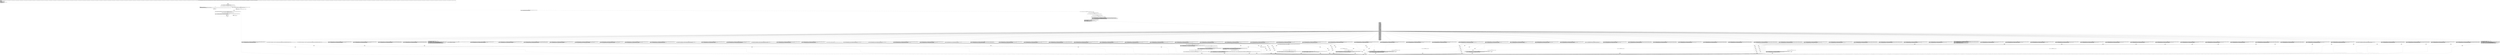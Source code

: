 digraph "CFG forandroidx.constraintlayout.widget.ConstraintSet.populateConstraint(Landroid\/content\/Context;Landroidx\/constraintlayout\/widget\/ConstraintSet$Constraint;Landroid\/content\/res\/TypedArray;Z)V" {
Node_245 [shape=record,label="{245\:\ ?|MTH_ENTER_BLOCK\l}"];
Node_247 [shape=record,label="{247\:\ 0x0000|0x0000: MOVE  (r0 I:??[OBJECT, ARRAY]) = (r16 I:??[OBJECT, ARRAY] A[D('c' androidx.constraintlayout.widget.ConstraintSet$Constraint)])  (LINE:4862)\l0x0002: MOVE  (r1 I:??[OBJECT, ARRAY]) = (r17 I:??[OBJECT, ARRAY] A[D('a' android.content.res.TypedArray)]) \l}"];
Node_248 [shape=record,label="{248\:\ 0x0004|0x0004: IF  (r18 I:??[int, boolean, OBJECT, ARRAY, byte, short, char] A[D('override' boolean)]) == (0 ??[int, boolean, OBJECT, ARRAY, byte, short, char])  \-\> B:251:0x000a \l}"];
Node_249 [shape=record,label="{249\:\ 0x0006|0x0006: INVOKE  \l  (r15 I:android.content.Context A[D('ctx' android.content.Context)])\l  (r16 I:androidx.constraintlayout.widget.ConstraintSet$Constraint A[D('c' androidx.constraintlayout.widget.ConstraintSet$Constraint)])\l  (r17 I:android.content.res.TypedArray A[D('a' android.content.res.TypedArray)])\l type: STATIC call: androidx.constraintlayout.widget.ConstraintSet.populateOverride(android.content.Context, androidx.constraintlayout.widget.ConstraintSet$Constraint, android.content.res.TypedArray):void A[MD:(android.content.Context, androidx.constraintlayout.widget.ConstraintSet$Constraint, android.content.res.TypedArray):void (m)] (LINE:4863)\l}"];
Node_250 [shape=record,label="{250\:\ 0x0009|RETURN\l|0x0009: RETURN    (LINE:4864)\l}"];
Node_246 [shape=record,label="{246\:\ ?|MTH_EXIT_BLOCK\l}"];
Node_251 [shape=record,label="{251\:\ 0x000a|0x000a: INVOKE  (r2 I:int) = (r17 I:android.content.res.TypedArray A[D('a' android.content.res.TypedArray)]) type: VIRTUAL call: android.content.res.TypedArray.getIndexCount():int A[MD:():int (c)] (LINE:4866)\l0x000e: CONST  (r3 I:??[int, float, boolean, short, byte, char, OBJECT, ARRAY]) = (0 ??[int, float, boolean, short, byte, char, OBJECT, ARRAY])  (LINE:4867)\l}"];
Node_252 [shape=record,label="{252\:\ 0x000f|LOOP_START\lLOOP:0: B:252:0x000f\-\>B:379:0x05eb\l|0x000f: IF  (r3 I:??[int, byte, short, char] A[D('i' int)]) \>= (r2 I:??[int, byte, short, char] A[D('N' int)])  \-\> B:384:0x05ef \l}"];
Node_253 [shape=record,label="{253\:\ 0x0011|0x0011: INVOKE  (r4 I:int) = (r1 I:android.content.res.TypedArray), (r3 I:int A[D('i' int)]) type: VIRTUAL call: android.content.res.TypedArray.getIndex(int):int A[MD:(int):int (c)] (LINE:4868)\l0x0015: SGET  (r5 I:int) =  androidx.constraintlayout.widget.R.styleable.Constraint_android_id int  (LINE:4913)\l0x0017: CONST  (r6 I:??[boolean, int, float, short, byte, char]) = (1 ??[boolean, int, float, short, byte, char]) \l}"];
Node_254 [shape=record,label="{254\:\ 0x0018|0x0018: IF  (r4 I:??[int, boolean, OBJECT, ARRAY, byte, short, char] A[D('attr' int)]) == (r5 I:??[int, boolean, OBJECT, ARRAY, byte, short, char])  \-\> B:260:0x0032 \l}"];
Node_255 [shape=record,label="{255\:\ 0x001a|0x001a: SGET  (r5 I:int) =  androidx.constraintlayout.widget.R.styleable.Constraint_android_layout_marginStart int \l}"];
Node_256 [shape=record,label="{256\:\ 0x001c|0x001c: IF  (r5 I:??[int, boolean, OBJECT, ARRAY, byte, short, char]) == (r4 I:??[int, boolean, OBJECT, ARRAY, byte, short, char] A[D('attr' int)])  \-\> B:260:0x0032 \l}"];
Node_257 [shape=record,label="{257\:\ 0x001e|0x001e: SGET  (r5 I:int) =  androidx.constraintlayout.widget.R.styleable.Constraint_android_layout_marginEnd int \l}"];
Node_258 [shape=record,label="{258\:\ 0x0020|0x0020: IF  (r5 I:??[int, boolean, OBJECT, ARRAY, byte, short, char]) == (r4 I:??[int, boolean, OBJECT, ARRAY, byte, short, char] A[D('attr' int)])  \-\> B:260:0x0032 \l}"];
Node_259 [shape=record,label="{259\:\ 0x0022|0x0022: IGET  (r5 I:androidx.constraintlayout.widget.ConstraintSet$Motion) = (r0 I:androidx.constraintlayout.widget.ConstraintSet$Constraint) androidx.constraintlayout.widget.ConstraintSet.Constraint.motion androidx.constraintlayout.widget.ConstraintSet$Motion  (LINE:4916)\l0x0024: IPUT  (r6 I:boolean), (r5 I:androidx.constraintlayout.widget.ConstraintSet$Motion) androidx.constraintlayout.widget.ConstraintSet.Motion.mApply boolean \l0x0026: IGET  (r5 I:androidx.constraintlayout.widget.ConstraintSet$Layout) = (r0 I:androidx.constraintlayout.widget.ConstraintSet$Constraint) androidx.constraintlayout.widget.ConstraintSet.Constraint.layout androidx.constraintlayout.widget.ConstraintSet$Layout  (LINE:4917)\l0x0028: IPUT  (r6 I:boolean), (r5 I:androidx.constraintlayout.widget.ConstraintSet$Layout) androidx.constraintlayout.widget.ConstraintSet.Layout.mApply boolean \l0x002a: IGET  (r5 I:androidx.constraintlayout.widget.ConstraintSet$PropertySet) = (r0 I:androidx.constraintlayout.widget.ConstraintSet$Constraint) androidx.constraintlayout.widget.ConstraintSet.Constraint.propertySet androidx.constraintlayout.widget.ConstraintSet$PropertySet  (LINE:4918)\l0x002c: IPUT  (r6 I:boolean), (r5 I:androidx.constraintlayout.widget.ConstraintSet$PropertySet) androidx.constraintlayout.widget.ConstraintSet.PropertySet.mApply boolean \l0x002e: IGET  (r5 I:androidx.constraintlayout.widget.ConstraintSet$Transform) = (r0 I:androidx.constraintlayout.widget.ConstraintSet$Constraint) androidx.constraintlayout.widget.ConstraintSet.Constraint.transform androidx.constraintlayout.widget.ConstraintSet$Transform  (LINE:4919)\l0x0030: IPUT  (r6 I:boolean), (r5 I:androidx.constraintlayout.widget.ConstraintSet$Transform) androidx.constraintlayout.widget.ConstraintSet.Transform.mApply boolean \l}"];
Node_260 [shape=record,label="{260\:\ 0x0032|0x0032: SGET  (r5 I:android.util.SparseIntArray) =  androidx.constraintlayout.widget.ConstraintSet.mapToConstant android.util.SparseIntArray  (LINE:4922)\l0x0034: INVOKE  (r5 I:int) = (r5 I:android.util.SparseIntArray), (r4 I:int A[D('attr' int)]) type: VIRTUAL call: android.util.SparseIntArray.get(int):int A[MD:(int):int (c)]\l0x0038: CONST_STR  (r7 I:java.lang.String) =  \"   \" \l0x003a: CONST  (r8 I:??[int, float, short, byte, char]) = (1065353216(0x3f800000, float:1.0) ??[int, float, short, byte, char]) \l0x003c: CONST  (r9 I:??[int, float, short, byte, char]) = (3 ??[int, float, short, byte, char]) \l0x003d: CONST  (r10 I:??[int, float, short, byte, char]) = (21 ??[int, float, short, byte, char]) \l0x003f: CONST  (r11 I:??[int, float, short, byte, char]) = (17 ??[int, float, short, byte, char]) \l0x0041: CONST_STR  (r12 I:java.lang.String) =  \"ConstraintSet\" \l0x0043: CONST  (r13 I:??[int, float, boolean, short, byte, char, OBJECT, ARRAY]) = (0 ??[int, float, boolean, short, byte, char, OBJECT, ARRAY]) \l}"];
Node_261 [shape=record,label="{261\:\ 0x0044|0x0044: SWITCH  (r5 I:??)\l case 1: goto B:378:0x05de\l case 2: goto B:377:0x05d1\l case 3: goto B:376:0x05c4\l case 4: goto B:375:0x05b7\l case 5: goto B:374:0x05ae\l case 6: goto B:373:0x05a1\l case 7: goto B:372:0x0594\l case 8: goto B:369:0x0583\l case 9: goto B:368:0x0576\l case 10: goto B:367:0x0568\l case 11: goto B:366:0x055a\l case 12: goto B:365:0x054c\l case 13: goto B:364:0x053e\l case 14: goto B:363:0x0530\l case 15: goto B:362:0x0522\l case 16: goto B:361:0x0514\l case 17: goto B:360:0x0506\l case 18: goto B:359:0x04f8\l case 19: goto B:358:0x04ea\l case 20: goto B:357:0x04dc\l case 21: goto B:356:0x04ce\l case 22: goto B:355:0x04b4\l case 23: goto B:354:0x04a6\l case 24: goto B:353:0x0498\l case 25: goto B:352:0x048a\l case 26: goto B:351:0x047c\l case 27: goto B:350:0x046e\l case 28: goto B:349:0x0460\l case 29: goto B:348:0x0452\l case 30: goto B:347:0x0444\l case 31: goto B:344:0x0432\l case 32: goto B:343:0x0424\l case 33: goto B:342:0x0416\l case 34: goto B:341:0x0408\l case 35: goto B:340:0x03fa\l case 36: goto B:339:0x03ec\l case 37: goto B:338:0x03de\l case 38: goto B:337:0x03d4\l case 39: goto B:336:0x03c6\l case 40: goto B:335:0x03b8\l case 41: goto B:334:0x03aa\l case 42: goto B:333:0x039c\l case 43: goto B:332:0x038e\l case 44: goto B:329:0x0378\l case 45: goto B:328:0x036a\l case 46: goto B:327:0x035c\l case 47: goto B:326:0x034e\l case 48: goto B:325:0x0340\l case 49: goto B:324:0x0332\l case 50: goto B:323:0x0324\l case 51: goto B:322:0x0316\l case 52: goto B:321:0x0308\l case 53: goto B:318:0x02f6\l case 54: goto B:317:0x02e8\l case 55: goto B:316:0x02da\l case 56: goto B:315:0x02cc\l case 57: goto B:314:0x02be\l case 58: goto B:313:0x02b0\l case 59: goto B:312:0x02a2\l case 60: goto B:311:0x0294\l case 61: goto B:310:0x0286\l case 62: goto B:309:0x0278\l case 63: goto B:308:0x026a\l case 64: goto B:307:0x025c\l case 65: goto B:303:0x023c\l case 66: goto B:302:0x0232\l case 67: goto B:301:0x0224\l case 68: goto B:300:0x0216\l case 69: goto B:299:0x020c\l case 70: goto B:298:0x0202\l case 71: goto B:297:0x01fb\l case 72: goto B:296:0x01ed\l case 73: goto B:295:0x01df\l case 74: goto B:294:0x01d5\l case 75: goto B:293:0x01c7\l case 76: goto B:292:0x01b9\l case 77: goto B:291:0x01af\l case 78: goto B:290:0x01a1\l case 79: goto B:289:0x0193\l case 80: goto B:288:0x0185\l case 81: goto B:287:0x0177\l case 82: goto B:286:0x0169\l case 83: goto B:285:0x015b\l case 84: goto B:284:0x014d\l case 85: goto B:283:0x013f\l case 86: goto B:271:0x00e7\l case 87: goto B:270:0x00c1\l case 88: goto B:262:0x0047\l case 89: goto B:262:0x0047\l case 90: goto B:262:0x0047\l case 91: goto B:269:0x00b3\l case 92: goto B:268:0x00a5\l case 93: goto B:267:0x0097\l case 94: goto B:266:0x0089\l case 95: goto B:265:0x0082\l case 96: goto B:264:0x007b\l case 97: goto B:263:0x006d\l default: goto B:262:0x0047 \l}"];
Node_262 [shape=record,label="{262\:\ 0x0047|0x0047: NEW_INSTANCE  (r5 I:java.lang.StringBuilder) =  java.lang.StringBuilder  (LINE:5244)\l0x0049: INVOKE  (r5 I:java.lang.StringBuilder) type: DIRECT call: java.lang.StringBuilder.\<init\>():void A[MD:():void (c)]\l0x004c: CONST_STR  (r6 I:java.lang.String) =  \"Unknown attribute 0x\" \l0x004e: INVOKE  (r5 I:java.lang.StringBuilder), (r6 I:java.lang.String) type: VIRTUAL call: java.lang.StringBuilder.append(java.lang.String):java.lang.StringBuilder A[MD:(java.lang.String):java.lang.StringBuilder (c)]\l0x0051: INVOKE  (r6 I:java.lang.String) = (r4 I:int A[D('attr' int)]) type: STATIC call: java.lang.Integer.toHexString(int):java.lang.String A[MD:(int):java.lang.String (c)] (LINE:5245)\l0x0055: INVOKE  (r5 I:java.lang.StringBuilder), (r6 I:java.lang.String) type: VIRTUAL call: java.lang.StringBuilder.append(java.lang.String):java.lang.StringBuilder A[MD:(java.lang.String):java.lang.StringBuilder (c)]\l0x0058: INVOKE  (r5 I:java.lang.StringBuilder), (r7 I:java.lang.String) type: VIRTUAL call: java.lang.StringBuilder.append(java.lang.String):java.lang.StringBuilder A[MD:(java.lang.String):java.lang.StringBuilder (c)]\l0x005b: SGET  (r6 I:android.util.SparseIntArray) =  androidx.constraintlayout.widget.ConstraintSet.mapToConstant android.util.SparseIntArray \l0x005d: INVOKE  (r6 I:int) = (r6 I:android.util.SparseIntArray), (r4 I:int A[D('attr' int)]) type: VIRTUAL call: android.util.SparseIntArray.get(int):int A[MD:(int):int (c)]\l0x0061: INVOKE  (r5 I:java.lang.StringBuilder), (r6 I:int) type: VIRTUAL call: java.lang.StringBuilder.append(int):java.lang.StringBuilder A[MD:(int):java.lang.StringBuilder (c)]\l0x0064: INVOKE  (r5 I:java.lang.String) = (r5 I:java.lang.StringBuilder) type: VIRTUAL call: java.lang.StringBuilder.toString():java.lang.String A[MD:():java.lang.String (c)]\l0x0068: INVOKE  (r12 I:java.lang.String), (r5 I:java.lang.String) type: STATIC call: android.util.Log.w(java.lang.String, java.lang.String):int A[MD:(java.lang.String, java.lang.String):int (c)] (LINE:5244)\l}"];
Node_386 [shape=record,label="{386\:\ 0x05eb|SYNTHETIC\l}"];
Node_379 [shape=record,label="{379\:\ 0x05eb|LOOP_END\lLOOP:0: B:252:0x000f\-\>B:379:0x05eb\l|0x05eb: ARITH  (r3 I:int) = (r3 I:int A[D('i' int)]) + (1 int)  (LINE:4867)\l}"];
Node_263 [shape=record,label="{263\:\ 0x006d|0x006d: IGET  (r5 I:androidx.constraintlayout.widget.ConstraintSet$Layout) = (r0 I:androidx.constraintlayout.widget.ConstraintSet$Constraint) androidx.constraintlayout.widget.ConstraintSet.Constraint.layout androidx.constraintlayout.widget.ConstraintSet$Layout  (LINE:5060)\l0x006f: IGET  (r6 I:androidx.constraintlayout.widget.ConstraintSet$Layout) = (r0 I:androidx.constraintlayout.widget.ConstraintSet$Constraint) androidx.constraintlayout.widget.ConstraintSet.Constraint.layout androidx.constraintlayout.widget.ConstraintSet$Layout \l0x0071: IGET  (r6 I:int) = (r6 I:androidx.constraintlayout.widget.ConstraintSet$Layout) androidx.constraintlayout.widget.ConstraintSet.Layout.mWrapBehavior int \l0x0073: INVOKE  (r6 I:int) = (r1 I:android.content.res.TypedArray), (r4 I:int A[D('attr' int)]), (r6 I:int) type: VIRTUAL call: android.content.res.TypedArray.getInt(int, int):int A[MD:(int, int):int (c)]\l0x0077: IPUT  (r6 I:int), (r5 I:androidx.constraintlayout.widget.ConstraintSet$Layout) androidx.constraintlayout.widget.ConstraintSet.Layout.mWrapBehavior int \l}"];
Node_387 [shape=record,label="{387\:\ 0x05eb|SYNTHETIC\l}"];
Node_264 [shape=record,label="{264\:\ 0x007b|0x007b: IGET  (r5 I:androidx.constraintlayout.widget.ConstraintSet$Layout) = (r0 I:androidx.constraintlayout.widget.ConstraintSet$Constraint) androidx.constraintlayout.widget.ConstraintSet.Constraint.layout androidx.constraintlayout.widget.ConstraintSet$Layout  (LINE:5057)\l0x007d: INVOKE  (r5 I:java.lang.Object), (r1 I:android.content.res.TypedArray), (r4 I:int A[D('attr' int)]), (r6 I:int) type: STATIC call: androidx.constraintlayout.widget.ConstraintSet.parseDimensionConstraints(java.lang.Object, android.content.res.TypedArray, int, int):void A[MD:(java.lang.Object, android.content.res.TypedArray, int, int):void (m)]\l}"];
Node_388 [shape=record,label="{388\:\ 0x05eb|SYNTHETIC\l}"];
Node_265 [shape=record,label="{265\:\ 0x0082|0x0082: IGET  (r5 I:androidx.constraintlayout.widget.ConstraintSet$Layout) = (r0 I:androidx.constraintlayout.widget.ConstraintSet$Constraint) androidx.constraintlayout.widget.ConstraintSet.Constraint.layout androidx.constraintlayout.widget.ConstraintSet$Layout  (LINE:5054)\l0x0084: INVOKE  (r5 I:java.lang.Object), (r1 I:android.content.res.TypedArray), (r4 I:int A[D('attr' int)]), (r13 I:int) type: STATIC call: androidx.constraintlayout.widget.ConstraintSet.parseDimensionConstraints(java.lang.Object, android.content.res.TypedArray, int, int):void A[MD:(java.lang.Object, android.content.res.TypedArray, int, int):void (m)]\l}"];
Node_389 [shape=record,label="{389\:\ 0x05eb|SYNTHETIC\l}"];
Node_266 [shape=record,label="{266\:\ 0x0089|0x0089: IGET  (r5 I:androidx.constraintlayout.widget.ConstraintSet$Layout) = (r0 I:androidx.constraintlayout.widget.ConstraintSet$Constraint) androidx.constraintlayout.widget.ConstraintSet.Constraint.layout androidx.constraintlayout.widget.ConstraintSet$Layout  (LINE:5014)\l0x008b: IGET  (r6 I:androidx.constraintlayout.widget.ConstraintSet$Layout) = (r0 I:androidx.constraintlayout.widget.ConstraintSet$Constraint) androidx.constraintlayout.widget.ConstraintSet.Constraint.layout androidx.constraintlayout.widget.ConstraintSet$Layout \l0x008d: IGET  (r6 I:int) = (r6 I:androidx.constraintlayout.widget.ConstraintSet$Layout) androidx.constraintlayout.widget.ConstraintSet.Layout.goneBaselineMargin int \l0x008f: INVOKE  (r6 I:int) = (r1 I:android.content.res.TypedArray), (r4 I:int A[D('attr' int)]), (r6 I:int) type: VIRTUAL call: android.content.res.TypedArray.getDimensionPixelSize(int, int):int A[MD:(int, int):int (c)]\l0x0093: IPUT  (r6 I:int), (r5 I:androidx.constraintlayout.widget.ConstraintSet$Layout) androidx.constraintlayout.widget.ConstraintSet.Layout.goneBaselineMargin int \l}"];
Node_390 [shape=record,label="{390\:\ 0x05eb|SYNTHETIC\l}"];
Node_267 [shape=record,label="{267\:\ 0x0097|0x0097: IGET  (r5 I:androidx.constraintlayout.widget.ConstraintSet$Layout) = (r0 I:androidx.constraintlayout.widget.ConstraintSet$Constraint) androidx.constraintlayout.widget.ConstraintSet.Constraint.layout androidx.constraintlayout.widget.ConstraintSet$Layout  (LINE:5045)\l0x0099: IGET  (r6 I:androidx.constraintlayout.widget.ConstraintSet$Layout) = (r0 I:androidx.constraintlayout.widget.ConstraintSet$Constraint) androidx.constraintlayout.widget.ConstraintSet.Constraint.layout androidx.constraintlayout.widget.ConstraintSet$Layout \l0x009b: IGET  (r6 I:int) = (r6 I:androidx.constraintlayout.widget.ConstraintSet$Layout) androidx.constraintlayout.widget.ConstraintSet.Layout.baselineMargin int \l0x009d: INVOKE  (r6 I:int) = (r1 I:android.content.res.TypedArray), (r4 I:int A[D('attr' int)]), (r6 I:int) type: VIRTUAL call: android.content.res.TypedArray.getDimensionPixelSize(int, int):int A[MD:(int, int):int (c)]\l0x00a1: IPUT  (r6 I:int), (r5 I:androidx.constraintlayout.widget.ConstraintSet$Layout) androidx.constraintlayout.widget.ConstraintSet.Layout.baselineMargin int \l}"];
Node_391 [shape=record,label="{391\:\ 0x05eb|SYNTHETIC\l}"];
Node_268 [shape=record,label="{268\:\ 0x00a5|0x00a5: IGET  (r5 I:androidx.constraintlayout.widget.ConstraintSet$Layout) = (r0 I:androidx.constraintlayout.widget.ConstraintSet$Constraint) androidx.constraintlayout.widget.ConstraintSet.Constraint.layout androidx.constraintlayout.widget.ConstraintSet$Layout  (LINE:4954)\l0x00a7: IGET  (r6 I:androidx.constraintlayout.widget.ConstraintSet$Layout) = (r0 I:androidx.constraintlayout.widget.ConstraintSet$Constraint) androidx.constraintlayout.widget.ConstraintSet.Constraint.layout androidx.constraintlayout.widget.ConstraintSet$Layout \l0x00a9: IGET  (r6 I:int) = (r6 I:androidx.constraintlayout.widget.ConstraintSet$Layout) androidx.constraintlayout.widget.ConstraintSet.Layout.baselineToBottom int \l0x00ab: INVOKE  (r6 I:int) = (r1 I:android.content.res.TypedArray), (r4 I:int A[D('attr' int)]), (r6 I:int) type: STATIC call: androidx.constraintlayout.widget.ConstraintSet.lookupID(android.content.res.TypedArray, int, int):int A[MD:(android.content.res.TypedArray, int, int):int (m)]\l0x00af: IPUT  (r6 I:int), (r5 I:androidx.constraintlayout.widget.ConstraintSet$Layout) androidx.constraintlayout.widget.ConstraintSet.Layout.baselineToBottom int \l}"];
Node_392 [shape=record,label="{392\:\ 0x05eb|SYNTHETIC\l}"];
Node_269 [shape=record,label="{269\:\ 0x00b3|0x00b3: IGET  (r5 I:androidx.constraintlayout.widget.ConstraintSet$Layout) = (r0 I:androidx.constraintlayout.widget.ConstraintSet$Constraint) androidx.constraintlayout.widget.ConstraintSet.Constraint.layout androidx.constraintlayout.widget.ConstraintSet$Layout  (LINE:4951)\l0x00b5: IGET  (r6 I:androidx.constraintlayout.widget.ConstraintSet$Layout) = (r0 I:androidx.constraintlayout.widget.ConstraintSet$Constraint) androidx.constraintlayout.widget.ConstraintSet.Constraint.layout androidx.constraintlayout.widget.ConstraintSet$Layout \l0x00b7: IGET  (r6 I:int) = (r6 I:androidx.constraintlayout.widget.ConstraintSet$Layout) androidx.constraintlayout.widget.ConstraintSet.Layout.baselineToTop int \l0x00b9: INVOKE  (r6 I:int) = (r1 I:android.content.res.TypedArray), (r4 I:int A[D('attr' int)]), (r6 I:int) type: STATIC call: androidx.constraintlayout.widget.ConstraintSet.lookupID(android.content.res.TypedArray, int, int):int A[MD:(android.content.res.TypedArray, int, int):int (m)]\l0x00bd: IPUT  (r6 I:int), (r5 I:androidx.constraintlayout.widget.ConstraintSet$Layout) androidx.constraintlayout.widget.ConstraintSet.Layout.baselineToTop int \l}"];
Node_393 [shape=record,label="{393\:\ 0x05eb|SYNTHETIC\l}"];
Node_270 [shape=record,label="{270\:\ 0x00c1|0x00c1: NEW_INSTANCE  (r5 I:java.lang.StringBuilder) =  java.lang.StringBuilder  (LINE:5240)\l0x00c3: INVOKE  (r5 I:java.lang.StringBuilder) type: DIRECT call: java.lang.StringBuilder.\<init\>():void A[MD:():void (c)]\l0x00c6: CONST_STR  (r6 I:java.lang.String) =  \"unused attribute 0x\" \l0x00c8: INVOKE  (r5 I:java.lang.StringBuilder), (r6 I:java.lang.String) type: VIRTUAL call: java.lang.StringBuilder.append(java.lang.String):java.lang.StringBuilder A[MD:(java.lang.String):java.lang.StringBuilder (c)]\l0x00cb: INVOKE  (r6 I:java.lang.String) = (r4 I:int A[D('attr' int)]) type: STATIC call: java.lang.Integer.toHexString(int):java.lang.String A[MD:(int):java.lang.String (c)] (LINE:5241)\l0x00cf: INVOKE  (r5 I:java.lang.StringBuilder), (r6 I:java.lang.String) type: VIRTUAL call: java.lang.StringBuilder.append(java.lang.String):java.lang.StringBuilder A[MD:(java.lang.String):java.lang.StringBuilder (c)]\l0x00d2: INVOKE  (r5 I:java.lang.StringBuilder), (r7 I:java.lang.String) type: VIRTUAL call: java.lang.StringBuilder.append(java.lang.String):java.lang.StringBuilder A[MD:(java.lang.String):java.lang.StringBuilder (c)]\l0x00d5: SGET  (r6 I:android.util.SparseIntArray) =  androidx.constraintlayout.widget.ConstraintSet.mapToConstant android.util.SparseIntArray \l0x00d7: INVOKE  (r6 I:int) = (r6 I:android.util.SparseIntArray), (r4 I:int A[D('attr' int)]) type: VIRTUAL call: android.util.SparseIntArray.get(int):int A[MD:(int):int (c)]\l0x00db: INVOKE  (r5 I:java.lang.StringBuilder), (r6 I:int) type: VIRTUAL call: java.lang.StringBuilder.append(int):java.lang.StringBuilder A[MD:(int):java.lang.StringBuilder (c)]\l0x00de: INVOKE  (r5 I:java.lang.String) = (r5 I:java.lang.StringBuilder) type: VIRTUAL call: java.lang.StringBuilder.toString():java.lang.String A[MD:():java.lang.String (c)]\l0x00e2: INVOKE  (r12 I:java.lang.String), (r5 I:java.lang.String) type: STATIC call: android.util.Log.w(java.lang.String, java.lang.String):int A[MD:(java.lang.String, java.lang.String):int (c)] (LINE:5240)\l}"];
Node_394 [shape=record,label="{394\:\ 0x05eb|SYNTHETIC\l}"];
Node_271 [shape=record,label="{271\:\ 0x00e7|0x00e7: INVOKE  (r5 I:android.util.TypedValue) = (r1 I:android.content.res.TypedArray), (r4 I:int A[D('attr' int)]) type: VIRTUAL call: android.content.res.TypedArray.peekValue(int):android.util.TypedValue A[MD:(int):android.util.TypedValue (c)] (LINE:5195)\l0x00eb: IGET  (r7 I:int) = (r5 I:android.util.TypedValue A[D('type' android.util.TypedValue)]) android.util.TypedValue.type int  (LINE:5197)\l0x00ed: CONST  (r8 I:??[int, float, short, byte, char]) = (\-2 ??[int, float, short, byte, char]) \l0x00ee: CONST  (r10 I:??[int, float, short, byte, char]) = (\-1 ??[int, float, short, byte, char]) \l}"];
Node_272 [shape=record,label="{272\:\ 0x00ef|0x00ef: IF  (r7 I:??[int, boolean, OBJECT, ARRAY, byte, short, char]) != (r6 I:??[int, boolean, OBJECT, ARRAY, byte, short, char])  \-\> B:276:0x0105 \l}"];
Node_273 [shape=record,label="{273\:\ 0x00f1|0x00f1: IGET  (r6 I:androidx.constraintlayout.widget.ConstraintSet$Motion) = (r0 I:androidx.constraintlayout.widget.ConstraintSet$Constraint) androidx.constraintlayout.widget.ConstraintSet.Constraint.motion androidx.constraintlayout.widget.ConstraintSet$Motion  (LINE:5198)\l0x00f3: INVOKE  (r7 I:int) = (r1 I:android.content.res.TypedArray), (r4 I:int A[D('attr' int)]), (r10 I:int) type: VIRTUAL call: android.content.res.TypedArray.getResourceId(int, int):int A[MD:(int, int):int (c)]\l0x00f7: IPUT  (r7 I:int), (r6 I:androidx.constraintlayout.widget.ConstraintSet$Motion) androidx.constraintlayout.widget.ConstraintSet.Motion.mQuantizeInterpolatorID int \l0x00f9: IGET  (r6 I:androidx.constraintlayout.widget.ConstraintSet$Motion) = (r0 I:androidx.constraintlayout.widget.ConstraintSet$Constraint) androidx.constraintlayout.widget.ConstraintSet.Constraint.motion androidx.constraintlayout.widget.ConstraintSet$Motion  (LINE:5199)\l0x00fb: IGET  (r6 I:int) = (r6 I:androidx.constraintlayout.widget.ConstraintSet$Motion) androidx.constraintlayout.widget.ConstraintSet.Motion.mQuantizeInterpolatorID int \l}"];
Node_274 [shape=record,label="{274\:\ 0x00fd|0x00fd: IF  (r6 I:??[int, boolean, OBJECT, ARRAY, byte, short, char]) == (r10 I:??[int, boolean, OBJECT, ARRAY, byte, short, char])  \-\> B:395:0x05eb \l}"];
Node_275 [shape=record,label="{275\:\ 0x00ff|0x00ff: IGET  (r6 I:androidx.constraintlayout.widget.ConstraintSet$Motion) = (r0 I:androidx.constraintlayout.widget.ConstraintSet$Constraint) androidx.constraintlayout.widget.ConstraintSet.Constraint.motion androidx.constraintlayout.widget.ConstraintSet$Motion  (LINE:5200)\l0x0101: IPUT  (r8 I:int), (r6 I:androidx.constraintlayout.widget.ConstraintSet$Motion) androidx.constraintlayout.widget.ConstraintSet.Motion.mQuantizeInterpolatorType int \l}"];
Node_396 [shape=record,label="{396\:\ 0x05eb|SYNTHETIC\l}"];
Node_395 [shape=record,label="{395\:\ 0x05eb|SYNTHETIC\l}"];
Node_276 [shape=record,label="{276\:\ 0x0105|0x0105: IGET  (r6 I:int) = (r5 I:android.util.TypedValue A[D('type' android.util.TypedValue)]) android.util.TypedValue.type int  (LINE:5202)\l}"];
Node_277 [shape=record,label="{277\:\ 0x0107|0x0107: IF  (r6 I:??[int, boolean, OBJECT, ARRAY, byte, short, char]) != (r9 I:??[int, boolean, OBJECT, ARRAY, byte, short, char])  \-\> B:282:0x0131 \l}"];
Node_278 [shape=record,label="{278\:\ 0x0109|0x0109: IGET  (r6 I:androidx.constraintlayout.widget.ConstraintSet$Motion) = (r0 I:androidx.constraintlayout.widget.ConstraintSet$Constraint) androidx.constraintlayout.widget.ConstraintSet.Constraint.motion androidx.constraintlayout.widget.ConstraintSet$Motion  (LINE:5203)\l0x010b: INVOKE  (r7 I:java.lang.String) = (r1 I:android.content.res.TypedArray), (r4 I:int A[D('attr' int)]) type: VIRTUAL call: android.content.res.TypedArray.getString(int):java.lang.String A[MD:(int):java.lang.String (c)]\l0x010f: IPUT  (r7 I:java.lang.String), (r6 I:androidx.constraintlayout.widget.ConstraintSet$Motion) androidx.constraintlayout.widget.ConstraintSet.Motion.mQuantizeInterpolatorString java.lang.String \l0x0111: IGET  (r6 I:androidx.constraintlayout.widget.ConstraintSet$Motion) = (r0 I:androidx.constraintlayout.widget.ConstraintSet$Constraint) androidx.constraintlayout.widget.ConstraintSet.Constraint.motion androidx.constraintlayout.widget.ConstraintSet$Motion  (LINE:5204)\l0x0113: IGET  (r6 I:java.lang.String) = (r6 I:androidx.constraintlayout.widget.ConstraintSet$Motion) androidx.constraintlayout.widget.ConstraintSet.Motion.mQuantizeInterpolatorString java.lang.String \l0x0115: CONST_STR  (r7 I:java.lang.String) =  \"\/\" \l0x0117: INVOKE  (r6 I:int) = (r6 I:java.lang.String), (r7 I:java.lang.String) type: VIRTUAL call: java.lang.String.indexOf(java.lang.String):int A[MD:(java.lang.String):int (c)]\l}"];
Node_279 [shape=record,label="{279\:\ 0x011b|0x011b: IF  (r6 I:??[int, byte, short, char]) \<= (0 ??[int, byte, short, char])  \-\> B:281:0x012b \l}"];
Node_280 [shape=record,label="{280\:\ 0x011d|0x011d: IGET  (r6 I:androidx.constraintlayout.widget.ConstraintSet$Motion) = (r0 I:androidx.constraintlayout.widget.ConstraintSet$Constraint) androidx.constraintlayout.widget.ConstraintSet.Constraint.motion androidx.constraintlayout.widget.ConstraintSet$Motion  (LINE:5205)\l0x011f: INVOKE  (r7 I:int) = (r1 I:android.content.res.TypedArray), (r4 I:int A[D('attr' int)]), (r10 I:int) type: VIRTUAL call: android.content.res.TypedArray.getResourceId(int, int):int A[MD:(int, int):int (c)]\l0x0123: IPUT  (r7 I:int), (r6 I:androidx.constraintlayout.widget.ConstraintSet$Motion) androidx.constraintlayout.widget.ConstraintSet.Motion.mQuantizeInterpolatorID int \l0x0125: IGET  (r6 I:androidx.constraintlayout.widget.ConstraintSet$Motion) = (r0 I:androidx.constraintlayout.widget.ConstraintSet$Constraint) androidx.constraintlayout.widget.ConstraintSet.Constraint.motion androidx.constraintlayout.widget.ConstraintSet$Motion  (LINE:5206)\l0x0127: IPUT  (r8 I:int), (r6 I:androidx.constraintlayout.widget.ConstraintSet$Motion) androidx.constraintlayout.widget.ConstraintSet.Motion.mQuantizeInterpolatorType int \l}"];
Node_397 [shape=record,label="{397\:\ 0x05eb|SYNTHETIC\l}"];
Node_281 [shape=record,label="{281\:\ 0x012b|0x012b: IGET  (r6 I:androidx.constraintlayout.widget.ConstraintSet$Motion) = (r0 I:androidx.constraintlayout.widget.ConstraintSet$Constraint) androidx.constraintlayout.widget.ConstraintSet.Constraint.motion androidx.constraintlayout.widget.ConstraintSet$Motion  (LINE:5208)\l0x012d: IPUT  (r10 I:int), (r6 I:androidx.constraintlayout.widget.ConstraintSet$Motion) androidx.constraintlayout.widget.ConstraintSet.Motion.mQuantizeInterpolatorType int \l}"];
Node_398 [shape=record,label="{398\:\ 0x05eb|SYNTHETIC\l}"];
Node_282 [shape=record,label="{282\:\ 0x0131|0x0131: IGET  (r6 I:androidx.constraintlayout.widget.ConstraintSet$Motion) = (r0 I:androidx.constraintlayout.widget.ConstraintSet$Constraint) androidx.constraintlayout.widget.ConstraintSet.Constraint.motion androidx.constraintlayout.widget.ConstraintSet$Motion  (LINE:5211)\l0x0133: IGET  (r7 I:androidx.constraintlayout.widget.ConstraintSet$Motion) = (r0 I:androidx.constraintlayout.widget.ConstraintSet$Constraint) androidx.constraintlayout.widget.ConstraintSet.Constraint.motion androidx.constraintlayout.widget.ConstraintSet$Motion \l0x0135: IGET  (r7 I:int) = (r7 I:androidx.constraintlayout.widget.ConstraintSet$Motion) androidx.constraintlayout.widget.ConstraintSet.Motion.mQuantizeInterpolatorID int \l0x0137: INVOKE  (r7 I:int) = (r1 I:android.content.res.TypedArray), (r4 I:int A[D('attr' int)]), (r7 I:int) type: VIRTUAL call: android.content.res.TypedArray.getInteger(int, int):int A[MD:(int, int):int (c)]\l0x013b: IPUT  (r7 I:int), (r6 I:androidx.constraintlayout.widget.ConstraintSet$Motion) androidx.constraintlayout.widget.ConstraintSet.Motion.mQuantizeInterpolatorType int \l}"];
Node_399 [shape=record,label="{399\:\ 0x05eb|SYNTHETIC\l}"];
Node_283 [shape=record,label="{283\:\ 0x013f|0x013f: IGET  (r5 I:androidx.constraintlayout.widget.ConstraintSet$Motion A[D('type' android.util.TypedValue)]) = (r0 I:androidx.constraintlayout.widget.ConstraintSet$Constraint) androidx.constraintlayout.widget.ConstraintSet.Constraint.motion androidx.constraintlayout.widget.ConstraintSet$Motion  (LINE:5192)\l0x0141: IGET  (r6 I:androidx.constraintlayout.widget.ConstraintSet$Motion) = (r0 I:androidx.constraintlayout.widget.ConstraintSet$Constraint) androidx.constraintlayout.widget.ConstraintSet.Constraint.motion androidx.constraintlayout.widget.ConstraintSet$Motion \l0x0143: IGET  (r6 I:float) = (r6 I:androidx.constraintlayout.widget.ConstraintSet$Motion) androidx.constraintlayout.widget.ConstraintSet.Motion.mQuantizeMotionPhase float \l0x0145: INVOKE  (r6 I:float) = (r1 I:android.content.res.TypedArray), (r4 I:int A[D('attr' int)]), (r6 I:float) type: VIRTUAL call: android.content.res.TypedArray.getFloat(int, float):float A[MD:(int, float):float (c)]\l0x0149: IPUT  (r6 I:float), (r5 I:androidx.constraintlayout.widget.ConstraintSet$Motion) androidx.constraintlayout.widget.ConstraintSet.Motion.mQuantizeMotionPhase float \l}"];
Node_400 [shape=record,label="{400\:\ 0x05eb|SYNTHETIC\l}"];
Node_284 [shape=record,label="{284\:\ 0x014d|0x014d: IGET  (r5 I:androidx.constraintlayout.widget.ConstraintSet$Motion) = (r0 I:androidx.constraintlayout.widget.ConstraintSet$Constraint) androidx.constraintlayout.widget.ConstraintSet.Constraint.motion androidx.constraintlayout.widget.ConstraintSet$Motion  (LINE:5189)\l0x014f: IGET  (r6 I:androidx.constraintlayout.widget.ConstraintSet$Motion) = (r0 I:androidx.constraintlayout.widget.ConstraintSet$Constraint) androidx.constraintlayout.widget.ConstraintSet.Constraint.motion androidx.constraintlayout.widget.ConstraintSet$Motion \l0x0151: IGET  (r6 I:int) = (r6 I:androidx.constraintlayout.widget.ConstraintSet$Motion) androidx.constraintlayout.widget.ConstraintSet.Motion.mQuantizeMotionSteps int \l0x0153: INVOKE  (r6 I:int) = (r1 I:android.content.res.TypedArray), (r4 I:int A[D('attr' int)]), (r6 I:int) type: VIRTUAL call: android.content.res.TypedArray.getInteger(int, int):int A[MD:(int, int):int (c)]\l0x0157: IPUT  (r6 I:int), (r5 I:androidx.constraintlayout.widget.ConstraintSet$Motion) androidx.constraintlayout.widget.ConstraintSet.Motion.mQuantizeMotionSteps int \l}"];
Node_401 [shape=record,label="{401\:\ 0x05eb|SYNTHETIC\l}"];
Node_285 [shape=record,label="{285\:\ 0x015b|0x015b: IGET  (r5 I:androidx.constraintlayout.widget.ConstraintSet$Transform) = (r0 I:androidx.constraintlayout.widget.ConstraintSet$Constraint) androidx.constraintlayout.widget.ConstraintSet.Constraint.transform androidx.constraintlayout.widget.ConstraintSet$Transform  (LINE:5135)\l0x015d: IGET  (r6 I:androidx.constraintlayout.widget.ConstraintSet$Transform) = (r0 I:androidx.constraintlayout.widget.ConstraintSet$Constraint) androidx.constraintlayout.widget.ConstraintSet.Constraint.transform androidx.constraintlayout.widget.ConstraintSet$Transform \l0x015f: IGET  (r6 I:int) = (r6 I:androidx.constraintlayout.widget.ConstraintSet$Transform) androidx.constraintlayout.widget.ConstraintSet.Transform.transformPivotTarget int \l0x0161: INVOKE  (r6 I:int) = (r1 I:android.content.res.TypedArray), (r4 I:int A[D('attr' int)]), (r6 I:int) type: STATIC call: androidx.constraintlayout.widget.ConstraintSet.lookupID(android.content.res.TypedArray, int, int):int A[MD:(android.content.res.TypedArray, int, int):int (m)]\l0x0165: IPUT  (r6 I:int), (r5 I:androidx.constraintlayout.widget.ConstraintSet$Transform) androidx.constraintlayout.widget.ConstraintSet.Transform.transformPivotTarget int \l}"];
Node_402 [shape=record,label="{402\:\ 0x05eb|SYNTHETIC\l}"];
Node_286 [shape=record,label="{286\:\ 0x0169|0x0169: IGET  (r5 I:androidx.constraintlayout.widget.ConstraintSet$Motion) = (r0 I:androidx.constraintlayout.widget.ConstraintSet$Constraint) androidx.constraintlayout.widget.ConstraintSet.Constraint.motion androidx.constraintlayout.widget.ConstraintSet$Motion  (LINE:5168)\l0x016b: IGET  (r6 I:androidx.constraintlayout.widget.ConstraintSet$Motion) = (r0 I:androidx.constraintlayout.widget.ConstraintSet$Constraint) androidx.constraintlayout.widget.ConstraintSet.Constraint.motion androidx.constraintlayout.widget.ConstraintSet$Motion \l0x016d: IGET  (r6 I:int) = (r6 I:androidx.constraintlayout.widget.ConstraintSet$Motion) androidx.constraintlayout.widget.ConstraintSet.Motion.mAnimateCircleAngleTo int \l0x016f: INVOKE  (r6 I:int) = (r1 I:android.content.res.TypedArray), (r4 I:int A[D('attr' int)]), (r6 I:int) type: VIRTUAL call: android.content.res.TypedArray.getInteger(int, int):int A[MD:(int, int):int (c)]\l0x0173: IPUT  (r6 I:int), (r5 I:androidx.constraintlayout.widget.ConstraintSet$Motion) androidx.constraintlayout.widget.ConstraintSet.Motion.mAnimateCircleAngleTo int \l}"];
Node_403 [shape=record,label="{403\:\ 0x05eb|SYNTHETIC\l}"];
Node_287 [shape=record,label="{287\:\ 0x0177|0x0177: IGET  (r5 I:androidx.constraintlayout.widget.ConstraintSet$Layout) = (r0 I:androidx.constraintlayout.widget.ConstraintSet$Constraint) androidx.constraintlayout.widget.ConstraintSet.Constraint.layout androidx.constraintlayout.widget.ConstraintSet$Layout  (LINE:5084)\l0x0179: IGET  (r6 I:androidx.constraintlayout.widget.ConstraintSet$Layout) = (r0 I:androidx.constraintlayout.widget.ConstraintSet$Constraint) androidx.constraintlayout.widget.ConstraintSet.Constraint.layout androidx.constraintlayout.widget.ConstraintSet$Layout \l0x017b: IGET  (r6 I:boolean) = (r6 I:androidx.constraintlayout.widget.ConstraintSet$Layout) androidx.constraintlayout.widget.ConstraintSet.Layout.constrainedHeight boolean \l0x017d: INVOKE  (r6 I:boolean) = (r1 I:android.content.res.TypedArray), (r4 I:int A[D('attr' int)]), (r6 I:boolean) type: VIRTUAL call: android.content.res.TypedArray.getBoolean(int, boolean):boolean A[MD:(int, boolean):boolean (c)]\l0x0181: IPUT  (r6 I:boolean), (r5 I:androidx.constraintlayout.widget.ConstraintSet$Layout) androidx.constraintlayout.widget.ConstraintSet.Layout.constrainedHeight boolean \l}"];
Node_404 [shape=record,label="{404\:\ 0x05eb|SYNTHETIC\l}"];
Node_288 [shape=record,label="{288\:\ 0x0185|0x0185: IGET  (r5 I:androidx.constraintlayout.widget.ConstraintSet$Layout) = (r0 I:androidx.constraintlayout.widget.ConstraintSet$Constraint) androidx.constraintlayout.widget.ConstraintSet.Constraint.layout androidx.constraintlayout.widget.ConstraintSet$Layout  (LINE:5081)\l0x0187: IGET  (r6 I:androidx.constraintlayout.widget.ConstraintSet$Layout) = (r0 I:androidx.constraintlayout.widget.ConstraintSet$Constraint) androidx.constraintlayout.widget.ConstraintSet.Constraint.layout androidx.constraintlayout.widget.ConstraintSet$Layout \l0x0189: IGET  (r6 I:boolean) = (r6 I:androidx.constraintlayout.widget.ConstraintSet$Layout) androidx.constraintlayout.widget.ConstraintSet.Layout.constrainedWidth boolean \l0x018b: INVOKE  (r6 I:boolean) = (r1 I:android.content.res.TypedArray), (r4 I:int A[D('attr' int)]), (r6 I:boolean) type: VIRTUAL call: android.content.res.TypedArray.getBoolean(int, boolean):boolean A[MD:(int, boolean):boolean (c)]\l0x018f: IPUT  (r6 I:boolean), (r5 I:androidx.constraintlayout.widget.ConstraintSet$Layout) androidx.constraintlayout.widget.ConstraintSet.Layout.constrainedWidth boolean \l}"];
Node_405 [shape=record,label="{405\:\ 0x05eb|SYNTHETIC\l}"];
Node_289 [shape=record,label="{289\:\ 0x0193|0x0193: IGET  (r5 I:androidx.constraintlayout.widget.ConstraintSet$Motion) = (r0 I:androidx.constraintlayout.widget.ConstraintSet$Constraint) androidx.constraintlayout.widget.ConstraintSet.Constraint.motion androidx.constraintlayout.widget.ConstraintSet$Motion  (LINE:5185)\l0x0195: IGET  (r6 I:androidx.constraintlayout.widget.ConstraintSet$Motion) = (r0 I:androidx.constraintlayout.widget.ConstraintSet$Constraint) androidx.constraintlayout.widget.ConstraintSet.Constraint.motion androidx.constraintlayout.widget.ConstraintSet$Motion \l0x0197: IGET  (r6 I:float) = (r6 I:androidx.constraintlayout.widget.ConstraintSet$Motion) androidx.constraintlayout.widget.ConstraintSet.Motion.mMotionStagger float \l0x0199: INVOKE  (r6 I:float) = (r1 I:android.content.res.TypedArray), (r4 I:int A[D('attr' int)]), (r6 I:float) type: VIRTUAL call: android.content.res.TypedArray.getFloat(int, float):float A[MD:(int, float):float (c)]\l0x019d: IPUT  (r6 I:float), (r5 I:androidx.constraintlayout.widget.ConstraintSet$Motion) androidx.constraintlayout.widget.ConstraintSet.Motion.mMotionStagger float \l}"];
Node_406 [shape=record,label="{406\:\ 0x05eb|SYNTHETIC\l}"];
Node_290 [shape=record,label="{290\:\ 0x01a1|0x01a1: IGET  (r5 I:androidx.constraintlayout.widget.ConstraintSet$PropertySet) = (r0 I:androidx.constraintlayout.widget.ConstraintSet$Constraint) androidx.constraintlayout.widget.ConstraintSet.Constraint.propertySet androidx.constraintlayout.widget.ConstraintSet$PropertySet  (LINE:5091)\l0x01a3: IGET  (r6 I:androidx.constraintlayout.widget.ConstraintSet$PropertySet) = (r0 I:androidx.constraintlayout.widget.ConstraintSet$Constraint) androidx.constraintlayout.widget.ConstraintSet.Constraint.propertySet androidx.constraintlayout.widget.ConstraintSet$PropertySet \l0x01a5: IGET  (r6 I:int) = (r6 I:androidx.constraintlayout.widget.ConstraintSet$PropertySet) androidx.constraintlayout.widget.ConstraintSet.PropertySet.mVisibilityMode int \l0x01a7: INVOKE  (r6 I:int) = (r1 I:android.content.res.TypedArray), (r4 I:int A[D('attr' int)]), (r6 I:int) type: VIRTUAL call: android.content.res.TypedArray.getInt(int, int):int A[MD:(int, int):int (c)]\l0x01ab: IPUT  (r6 I:int), (r5 I:androidx.constraintlayout.widget.ConstraintSet$PropertySet) androidx.constraintlayout.widget.ConstraintSet.PropertySet.mVisibilityMode int \l}"];
Node_407 [shape=record,label="{407\:\ 0x05eb|SYNTHETIC\l}"];
Node_291 [shape=record,label="{291\:\ 0x01af|0x01af: IGET  (r5 I:androidx.constraintlayout.widget.ConstraintSet$Layout) = (r0 I:androidx.constraintlayout.widget.ConstraintSet$Constraint) androidx.constraintlayout.widget.ConstraintSet.Constraint.layout androidx.constraintlayout.widget.ConstraintSet$Layout  (LINE:5234)\l0x01b1: INVOKE  (r6 I:java.lang.String) = (r1 I:android.content.res.TypedArray), (r4 I:int A[D('attr' int)]) type: VIRTUAL call: android.content.res.TypedArray.getString(int):java.lang.String A[MD:(int):java.lang.String (c)]\l0x01b5: IPUT  (r6 I:java.lang.String), (r5 I:androidx.constraintlayout.widget.ConstraintSet$Layout) androidx.constraintlayout.widget.ConstraintSet.Layout.mConstraintTag java.lang.String \l}"];
Node_408 [shape=record,label="{408\:\ 0x05eb|SYNTHETIC\l}"];
Node_292 [shape=record,label="{292\:\ 0x01b9|0x01b9: IGET  (r5 I:androidx.constraintlayout.widget.ConstraintSet$Motion) = (r0 I:androidx.constraintlayout.widget.ConstraintSet$Constraint) androidx.constraintlayout.widget.ConstraintSet.Constraint.motion androidx.constraintlayout.widget.ConstraintSet$Motion  (LINE:5179)\l0x01bb: IGET  (r6 I:androidx.constraintlayout.widget.ConstraintSet$Motion) = (r0 I:androidx.constraintlayout.widget.ConstraintSet$Constraint) androidx.constraintlayout.widget.ConstraintSet.Constraint.motion androidx.constraintlayout.widget.ConstraintSet$Motion \l0x01bd: IGET  (r6 I:int) = (r6 I:androidx.constraintlayout.widget.ConstraintSet$Motion) androidx.constraintlayout.widget.ConstraintSet.Motion.mPathMotionArc int \l0x01bf: INVOKE  (r6 I:int) = (r1 I:android.content.res.TypedArray), (r4 I:int A[D('attr' int)]), (r6 I:int) type: VIRTUAL call: android.content.res.TypedArray.getInt(int, int):int A[MD:(int, int):int (c)]\l0x01c3: IPUT  (r6 I:int), (r5 I:androidx.constraintlayout.widget.ConstraintSet$Motion) androidx.constraintlayout.widget.ConstraintSet.Motion.mPathMotionArc int \l}"];
Node_409 [shape=record,label="{409\:\ 0x05eb|SYNTHETIC\l}"];
Node_293 [shape=record,label="{293\:\ 0x01c7|0x01c7: IGET  (r5 I:androidx.constraintlayout.widget.ConstraintSet$Layout) = (r0 I:androidx.constraintlayout.widget.ConstraintSet$Constraint) androidx.constraintlayout.widget.ConstraintSet.Constraint.layout androidx.constraintlayout.widget.ConstraintSet$Layout  (LINE:5237)\l0x01c9: IGET  (r6 I:androidx.constraintlayout.widget.ConstraintSet$Layout) = (r0 I:androidx.constraintlayout.widget.ConstraintSet$Constraint) androidx.constraintlayout.widget.ConstraintSet.Constraint.layout androidx.constraintlayout.widget.ConstraintSet$Layout \l0x01cb: IGET  (r6 I:boolean) = (r6 I:androidx.constraintlayout.widget.ConstraintSet$Layout) androidx.constraintlayout.widget.ConstraintSet.Layout.mBarrierAllowsGoneWidgets boolean \l0x01cd: INVOKE  (r6 I:boolean) = (r1 I:android.content.res.TypedArray), (r4 I:int A[D('attr' int)]), (r6 I:boolean) type: VIRTUAL call: android.content.res.TypedArray.getBoolean(int, boolean):boolean A[MD:(int, boolean):boolean (c)]\l0x01d1: IPUT  (r6 I:boolean), (r5 I:androidx.constraintlayout.widget.ConstraintSet$Layout) androidx.constraintlayout.widget.ConstraintSet.Layout.mBarrierAllowsGoneWidgets boolean \l}"];
Node_410 [shape=record,label="{410\:\ 0x05eb|SYNTHETIC\l}"];
Node_294 [shape=record,label="{294\:\ 0x01d5|0x01d5: IGET  (r5 I:androidx.constraintlayout.widget.ConstraintSet$Layout) = (r0 I:androidx.constraintlayout.widget.ConstraintSet$Constraint) androidx.constraintlayout.widget.ConstraintSet.Constraint.layout androidx.constraintlayout.widget.ConstraintSet$Layout  (LINE:5231)\l0x01d7: INVOKE  (r6 I:java.lang.String) = (r1 I:android.content.res.TypedArray), (r4 I:int A[D('attr' int)]) type: VIRTUAL call: android.content.res.TypedArray.getString(int):java.lang.String A[MD:(int):java.lang.String (c)]\l0x01db: IPUT  (r6 I:java.lang.String), (r5 I:androidx.constraintlayout.widget.ConstraintSet$Layout) androidx.constraintlayout.widget.ConstraintSet.Layout.mReferenceIdString java.lang.String \l}"];
Node_411 [shape=record,label="{411\:\ 0x05eb|SYNTHETIC\l}"];
Node_295 [shape=record,label="{295\:\ 0x01df|0x01df: IGET  (r5 I:androidx.constraintlayout.widget.ConstraintSet$Layout) = (r0 I:androidx.constraintlayout.widget.ConstraintSet$Constraint) androidx.constraintlayout.widget.ConstraintSet.Constraint.layout androidx.constraintlayout.widget.ConstraintSet$Layout  (LINE:5228)\l0x01e1: IGET  (r6 I:androidx.constraintlayout.widget.ConstraintSet$Layout) = (r0 I:androidx.constraintlayout.widget.ConstraintSet$Constraint) androidx.constraintlayout.widget.ConstraintSet.Constraint.layout androidx.constraintlayout.widget.ConstraintSet$Layout \l0x01e3: IGET  (r6 I:int) = (r6 I:androidx.constraintlayout.widget.ConstraintSet$Layout) androidx.constraintlayout.widget.ConstraintSet.Layout.mBarrierMargin int \l0x01e5: INVOKE  (r6 I:int) = (r1 I:android.content.res.TypedArray), (r4 I:int A[D('attr' int)]), (r6 I:int) type: VIRTUAL call: android.content.res.TypedArray.getDimensionPixelSize(int, int):int A[MD:(int, int):int (c)]\l0x01e9: IPUT  (r6 I:int), (r5 I:androidx.constraintlayout.widget.ConstraintSet$Layout) androidx.constraintlayout.widget.ConstraintSet.Layout.mBarrierMargin int \l}"];
Node_412 [shape=record,label="{412\:\ 0x05eb|SYNTHETIC\l}"];
Node_296 [shape=record,label="{296\:\ 0x01ed|0x01ed: IGET  (r5 I:androidx.constraintlayout.widget.ConstraintSet$Layout) = (r0 I:androidx.constraintlayout.widget.ConstraintSet$Constraint) androidx.constraintlayout.widget.ConstraintSet.Constraint.layout androidx.constraintlayout.widget.ConstraintSet$Layout  (LINE:5225)\l0x01ef: IGET  (r6 I:androidx.constraintlayout.widget.ConstraintSet$Layout) = (r0 I:androidx.constraintlayout.widget.ConstraintSet$Constraint) androidx.constraintlayout.widget.ConstraintSet.Constraint.layout androidx.constraintlayout.widget.ConstraintSet$Layout \l0x01f1: IGET  (r6 I:int) = (r6 I:androidx.constraintlayout.widget.ConstraintSet$Layout) androidx.constraintlayout.widget.ConstraintSet.Layout.mBarrierDirection int \l0x01f3: INVOKE  (r6 I:int) = (r1 I:android.content.res.TypedArray), (r4 I:int A[D('attr' int)]), (r6 I:int) type: VIRTUAL call: android.content.res.TypedArray.getInt(int, int):int A[MD:(int, int):int (c)]\l0x01f7: IPUT  (r6 I:int), (r5 I:androidx.constraintlayout.widget.ConstraintSet$Layout) androidx.constraintlayout.widget.ConstraintSet.Layout.mBarrierDirection int \l}"];
Node_413 [shape=record,label="{413\:\ 0x05eb|SYNTHETIC\l}"];
Node_297 [shape=record,label="{297\:\ 0x01fb|0x01fb: CONST_STR  (r5 I:java.lang.String) =  \"CURRENTLY UNSUPPORTED\"  (LINE:5221)\l0x01fd: INVOKE  (r12 I:java.lang.String), (r5 I:java.lang.String) type: STATIC call: android.util.Log.e(java.lang.String, java.lang.String):int A[MD:(java.lang.String, java.lang.String):int (c)]\l}"];
Node_414 [shape=record,label="{414\:\ 0x05eb|SYNTHETIC\l}"];
Node_298 [shape=record,label="{298\:\ 0x0202|0x0202: IGET  (r5 I:androidx.constraintlayout.widget.ConstraintSet$Layout) = (r0 I:androidx.constraintlayout.widget.ConstraintSet$Constraint) androidx.constraintlayout.widget.ConstraintSet.Constraint.layout androidx.constraintlayout.widget.ConstraintSet$Layout  (LINE:5159)\l0x0204: INVOKE  (r6 I:float) = (r1 I:android.content.res.TypedArray), (r4 I:int A[D('attr' int)]), (r8 I:float) type: VIRTUAL call: android.content.res.TypedArray.getFloat(int, float):float A[MD:(int, float):float (c)]\l0x0208: IPUT  (r6 I:float), (r5 I:androidx.constraintlayout.widget.ConstraintSet$Layout) androidx.constraintlayout.widget.ConstraintSet.Layout.heightPercent float \l}"];
Node_415 [shape=record,label="{415\:\ 0x05eb|SYNTHETIC\l}"];
Node_299 [shape=record,label="{299\:\ 0x020c|0x020c: IGET  (r5 I:androidx.constraintlayout.widget.ConstraintSet$Layout) = (r0 I:androidx.constraintlayout.widget.ConstraintSet$Constraint) androidx.constraintlayout.widget.ConstraintSet.Constraint.layout androidx.constraintlayout.widget.ConstraintSet$Layout  (LINE:5156)\l0x020e: INVOKE  (r6 I:float) = (r1 I:android.content.res.TypedArray), (r4 I:int A[D('attr' int)]), (r8 I:float) type: VIRTUAL call: android.content.res.TypedArray.getFloat(int, float):float A[MD:(int, float):float (c)]\l0x0212: IPUT  (r6 I:float), (r5 I:androidx.constraintlayout.widget.ConstraintSet$Layout) androidx.constraintlayout.widget.ConstraintSet.Layout.widthPercent float \l}"];
Node_416 [shape=record,label="{416\:\ 0x05eb|SYNTHETIC\l}"];
Node_300 [shape=record,label="{300\:\ 0x0216|0x0216: IGET  (r5 I:androidx.constraintlayout.widget.ConstraintSet$PropertySet) = (r0 I:androidx.constraintlayout.widget.ConstraintSet$Constraint) androidx.constraintlayout.widget.ConstraintSet.Constraint.propertySet androidx.constraintlayout.widget.ConstraintSet$PropertySet  (LINE:5162)\l0x0218: IGET  (r6 I:androidx.constraintlayout.widget.ConstraintSet$PropertySet) = (r0 I:androidx.constraintlayout.widget.ConstraintSet$Constraint) androidx.constraintlayout.widget.ConstraintSet.Constraint.propertySet androidx.constraintlayout.widget.ConstraintSet$PropertySet \l0x021a: IGET  (r6 I:float) = (r6 I:androidx.constraintlayout.widget.ConstraintSet$PropertySet) androidx.constraintlayout.widget.ConstraintSet.PropertySet.mProgress float \l0x021c: INVOKE  (r6 I:float) = (r1 I:android.content.res.TypedArray), (r4 I:int A[D('attr' int)]), (r6 I:float) type: VIRTUAL call: android.content.res.TypedArray.getFloat(int, float):float A[MD:(int, float):float (c)]\l0x0220: IPUT  (r6 I:float), (r5 I:androidx.constraintlayout.widget.ConstraintSet$PropertySet) androidx.constraintlayout.widget.ConstraintSet.PropertySet.mProgress float \l}"];
Node_417 [shape=record,label="{417\:\ 0x05eb|SYNTHETIC\l}"];
Node_301 [shape=record,label="{301\:\ 0x0224|0x0224: IGET  (r5 I:androidx.constraintlayout.widget.ConstraintSet$Motion) = (r0 I:androidx.constraintlayout.widget.ConstraintSet$Constraint) androidx.constraintlayout.widget.ConstraintSet.Constraint.motion androidx.constraintlayout.widget.ConstraintSet$Motion  (LINE:5182)\l0x0226: IGET  (r6 I:androidx.constraintlayout.widget.ConstraintSet$Motion) = (r0 I:androidx.constraintlayout.widget.ConstraintSet$Constraint) androidx.constraintlayout.widget.ConstraintSet.Constraint.motion androidx.constraintlayout.widget.ConstraintSet$Motion \l0x0228: IGET  (r6 I:float) = (r6 I:androidx.constraintlayout.widget.ConstraintSet$Motion) androidx.constraintlayout.widget.ConstraintSet.Motion.mPathRotate float \l0x022a: INVOKE  (r6 I:float) = (r1 I:android.content.res.TypedArray), (r4 I:int A[D('attr' int)]), (r6 I:float) type: VIRTUAL call: android.content.res.TypedArray.getFloat(int, float):float A[MD:(int, float):float (c)]\l0x022e: IPUT  (r6 I:float), (r5 I:androidx.constraintlayout.widget.ConstraintSet$Motion) androidx.constraintlayout.widget.ConstraintSet.Motion.mPathRotate float \l}"];
Node_418 [shape=record,label="{418\:\ 0x05eb|SYNTHETIC\l}"];
Node_302 [shape=record,label="{302\:\ 0x0232|0x0232: IGET  (r5 I:androidx.constraintlayout.widget.ConstraintSet$Motion) = (r0 I:androidx.constraintlayout.widget.ConstraintSet$Constraint) androidx.constraintlayout.widget.ConstraintSet.Constraint.motion androidx.constraintlayout.widget.ConstraintSet$Motion  (LINE:5218)\l0x0234: INVOKE  (r6 I:int) = (r1 I:android.content.res.TypedArray), (r4 I:int A[D('attr' int)]), (r13 I:int) type: VIRTUAL call: android.content.res.TypedArray.getInt(int, int):int A[MD:(int, int):int (c)]\l0x0238: IPUT  (r6 I:int), (r5 I:androidx.constraintlayout.widget.ConstraintSet$Motion) androidx.constraintlayout.widget.ConstraintSet.Motion.mDrawPath int \l}"];
Node_419 [shape=record,label="{419\:\ 0x05eb|SYNTHETIC\l}"];
Node_303 [shape=record,label="{303\:\ 0x023c|0x023c: INVOKE  (r5 I:android.util.TypedValue) = (r1 I:android.content.res.TypedArray), (r4 I:int A[D('attr' int)]) type: VIRTUAL call: android.content.res.TypedArray.peekValue(int):android.util.TypedValue A[MD:(int):android.util.TypedValue (c)] (LINE:5171)\l0x0240: IGET  (r6 I:int) = (r5 I:android.util.TypedValue A[D('type' android.util.TypedValue)]) android.util.TypedValue.type int  (LINE:5172)\l}"];
Node_304 [shape=record,label="{304\:\ 0x0242|0x0242: IF  (r6 I:??[int, boolean, OBJECT, ARRAY, byte, short, char]) != (r9 I:??[int, boolean, OBJECT, ARRAY, byte, short, char])  \-\> B:306:0x024e \l}"];
Node_305 [shape=record,label="{305\:\ 0x0244|0x0244: IGET  (r6 I:androidx.constraintlayout.widget.ConstraintSet$Motion) = (r0 I:androidx.constraintlayout.widget.ConstraintSet$Constraint) androidx.constraintlayout.widget.ConstraintSet.Constraint.motion androidx.constraintlayout.widget.ConstraintSet$Motion  (LINE:5173)\l0x0246: INVOKE  (r7 I:java.lang.String) = (r1 I:android.content.res.TypedArray), (r4 I:int A[D('attr' int)]) type: VIRTUAL call: android.content.res.TypedArray.getString(int):java.lang.String A[MD:(int):java.lang.String (c)]\l0x024a: IPUT  (r7 I:java.lang.String), (r6 I:androidx.constraintlayout.widget.ConstraintSet$Motion) androidx.constraintlayout.widget.ConstraintSet.Motion.mTransitionEasing java.lang.String \l}"];
Node_420 [shape=record,label="{420\:\ 0x05eb|SYNTHETIC\l}"];
Node_306 [shape=record,label="{306\:\ 0x024e|0x024e: IGET  (r6 I:androidx.constraintlayout.widget.ConstraintSet$Motion) = (r0 I:androidx.constraintlayout.widget.ConstraintSet$Constraint) androidx.constraintlayout.widget.ConstraintSet.Constraint.motion androidx.constraintlayout.widget.ConstraintSet$Motion  (LINE:5175)\l0x0250: SGET  (r7 I:java.lang.String[]) =  androidx.constraintlayout.core.motion.utils.Easing.NAMED_EASING java.lang.String[] \l0x0252: INVOKE  (r8 I:int) = (r1 I:android.content.res.TypedArray), (r4 I:int A[D('attr' int)]), (r13 I:int) type: VIRTUAL call: android.content.res.TypedArray.getInteger(int, int):int A[MD:(int, int):int (c)]\l0x0256: AGET  (r7 I:??[OBJECT, ARRAY]) = (r7 I:??[OBJECT, ARRAY][]), (r8 I:??[int, short, byte, char]) \l0x0258: IPUT  (r7 I:java.lang.String), (r6 I:androidx.constraintlayout.widget.ConstraintSet$Motion) androidx.constraintlayout.widget.ConstraintSet.Motion.mTransitionEasing java.lang.String \l}"];
Node_421 [shape=record,label="{421\:\ 0x05eb|SYNTHETIC\l}"];
Node_307 [shape=record,label="{307\:\ 0x025c|0x025c: IGET  (r5 I:androidx.constraintlayout.widget.ConstraintSet$Motion A[D('type' android.util.TypedValue)]) = (r0 I:androidx.constraintlayout.widget.ConstraintSet$Constraint) androidx.constraintlayout.widget.ConstraintSet.Constraint.motion androidx.constraintlayout.widget.ConstraintSet$Motion  (LINE:5165)\l0x025e: IGET  (r6 I:androidx.constraintlayout.widget.ConstraintSet$Motion) = (r0 I:androidx.constraintlayout.widget.ConstraintSet$Constraint) androidx.constraintlayout.widget.ConstraintSet.Constraint.motion androidx.constraintlayout.widget.ConstraintSet$Motion \l0x0260: IGET  (r6 I:int) = (r6 I:androidx.constraintlayout.widget.ConstraintSet$Motion) androidx.constraintlayout.widget.ConstraintSet.Motion.mAnimateRelativeTo int \l0x0262: INVOKE  (r6 I:int) = (r1 I:android.content.res.TypedArray), (r4 I:int A[D('attr' int)]), (r6 I:int) type: STATIC call: androidx.constraintlayout.widget.ConstraintSet.lookupID(android.content.res.TypedArray, int, int):int A[MD:(android.content.res.TypedArray, int, int):int (m)]\l0x0266: IPUT  (r6 I:int), (r5 I:androidx.constraintlayout.widget.ConstraintSet$Motion) androidx.constraintlayout.widget.ConstraintSet.Motion.mAnimateRelativeTo int \l}"];
Node_422 [shape=record,label="{422\:\ 0x05eb|SYNTHETIC\l}"];
Node_308 [shape=record,label="{308\:\ 0x026a|0x026a: IGET  (r5 I:androidx.constraintlayout.widget.ConstraintSet$Layout) = (r0 I:androidx.constraintlayout.widget.ConstraintSet$Constraint) androidx.constraintlayout.widget.ConstraintSet.Constraint.layout androidx.constraintlayout.widget.ConstraintSet$Layout  (LINE:4993)\l0x026c: IGET  (r6 I:androidx.constraintlayout.widget.ConstraintSet$Layout) = (r0 I:androidx.constraintlayout.widget.ConstraintSet$Constraint) androidx.constraintlayout.widget.ConstraintSet.Constraint.layout androidx.constraintlayout.widget.ConstraintSet$Layout \l0x026e: IGET  (r6 I:float) = (r6 I:androidx.constraintlayout.widget.ConstraintSet$Layout) androidx.constraintlayout.widget.ConstraintSet.Layout.circleAngle float \l0x0270: INVOKE  (r6 I:float) = (r1 I:android.content.res.TypedArray), (r4 I:int A[D('attr' int)]), (r6 I:float) type: VIRTUAL call: android.content.res.TypedArray.getFloat(int, float):float A[MD:(int, float):float (c)]\l0x0274: IPUT  (r6 I:float), (r5 I:androidx.constraintlayout.widget.ConstraintSet$Layout) androidx.constraintlayout.widget.ConstraintSet.Layout.circleAngle float \l}"];
Node_423 [shape=record,label="{423\:\ 0x05eb|SYNTHETIC\l}"];
Node_309 [shape=record,label="{309\:\ 0x0278|0x0278: IGET  (r5 I:androidx.constraintlayout.widget.ConstraintSet$Layout) = (r0 I:androidx.constraintlayout.widget.ConstraintSet$Constraint) androidx.constraintlayout.widget.ConstraintSet.Constraint.layout androidx.constraintlayout.widget.ConstraintSet$Layout  (LINE:4990)\l0x027a: IGET  (r6 I:androidx.constraintlayout.widget.ConstraintSet$Layout) = (r0 I:androidx.constraintlayout.widget.ConstraintSet$Constraint) androidx.constraintlayout.widget.ConstraintSet.Constraint.layout androidx.constraintlayout.widget.ConstraintSet$Layout \l0x027c: IGET  (r6 I:int) = (r6 I:androidx.constraintlayout.widget.ConstraintSet$Layout) androidx.constraintlayout.widget.ConstraintSet.Layout.circleRadius int \l0x027e: INVOKE  (r6 I:int) = (r1 I:android.content.res.TypedArray), (r4 I:int A[D('attr' int)]), (r6 I:int) type: VIRTUAL call: android.content.res.TypedArray.getDimensionPixelSize(int, int):int A[MD:(int, int):int (c)]\l0x0282: IPUT  (r6 I:int), (r5 I:androidx.constraintlayout.widget.ConstraintSet$Layout) androidx.constraintlayout.widget.ConstraintSet.Layout.circleRadius int \l}"];
Node_424 [shape=record,label="{424\:\ 0x05eb|SYNTHETIC\l}"];
Node_310 [shape=record,label="{310\:\ 0x0286|0x0286: IGET  (r5 I:androidx.constraintlayout.widget.ConstraintSet$Layout) = (r0 I:androidx.constraintlayout.widget.ConstraintSet$Constraint) androidx.constraintlayout.widget.ConstraintSet.Constraint.layout androidx.constraintlayout.widget.ConstraintSet$Layout  (LINE:4987)\l0x0288: IGET  (r6 I:androidx.constraintlayout.widget.ConstraintSet$Layout) = (r0 I:androidx.constraintlayout.widget.ConstraintSet$Constraint) androidx.constraintlayout.widget.ConstraintSet.Constraint.layout androidx.constraintlayout.widget.ConstraintSet$Layout \l0x028a: IGET  (r6 I:int) = (r6 I:androidx.constraintlayout.widget.ConstraintSet$Layout) androidx.constraintlayout.widget.ConstraintSet.Layout.circleConstraint int \l0x028c: INVOKE  (r6 I:int) = (r1 I:android.content.res.TypedArray), (r4 I:int A[D('attr' int)]), (r6 I:int) type: STATIC call: androidx.constraintlayout.widget.ConstraintSet.lookupID(android.content.res.TypedArray, int, int):int A[MD:(android.content.res.TypedArray, int, int):int (m)]\l0x0290: IPUT  (r6 I:int), (r5 I:androidx.constraintlayout.widget.ConstraintSet$Layout) androidx.constraintlayout.widget.ConstraintSet.Layout.circleConstraint int \l}"];
Node_425 [shape=record,label="{425\:\ 0x05eb|SYNTHETIC\l}"];
Node_311 [shape=record,label="{311\:\ 0x0294|0x0294: IGET  (r5 I:androidx.constraintlayout.widget.ConstraintSet$Transform) = (r0 I:androidx.constraintlayout.widget.ConstraintSet$Constraint) androidx.constraintlayout.widget.ConstraintSet.Constraint.transform androidx.constraintlayout.widget.ConstraintSet$Transform  (LINE:5103)\l0x0296: IGET  (r6 I:androidx.constraintlayout.widget.ConstraintSet$Transform) = (r0 I:androidx.constraintlayout.widget.ConstraintSet$Constraint) androidx.constraintlayout.widget.ConstraintSet.Constraint.transform androidx.constraintlayout.widget.ConstraintSet$Transform \l0x0298: IGET  (r6 I:float) = (r6 I:androidx.constraintlayout.widget.ConstraintSet$Transform) androidx.constraintlayout.widget.ConstraintSet.Transform.rotation float \l0x029a: INVOKE  (r6 I:float) = (r1 I:android.content.res.TypedArray), (r4 I:int A[D('attr' int)]), (r6 I:float) type: VIRTUAL call: android.content.res.TypedArray.getFloat(int, float):float A[MD:(int, float):float (c)]\l0x029e: IPUT  (r6 I:float), (r5 I:androidx.constraintlayout.widget.ConstraintSet$Transform) androidx.constraintlayout.widget.ConstraintSet.Transform.rotation float \l}"];
Node_426 [shape=record,label="{426\:\ 0x05eb|SYNTHETIC\l}"];
Node_312 [shape=record,label="{312\:\ 0x02a2|0x02a2: IGET  (r5 I:androidx.constraintlayout.widget.ConstraintSet$Layout) = (r0 I:androidx.constraintlayout.widget.ConstraintSet$Constraint) androidx.constraintlayout.widget.ConstraintSet.Constraint.layout androidx.constraintlayout.widget.ConstraintSet$Layout  (LINE:5075)\l0x02a4: IGET  (r6 I:androidx.constraintlayout.widget.ConstraintSet$Layout) = (r0 I:androidx.constraintlayout.widget.ConstraintSet$Constraint) androidx.constraintlayout.widget.ConstraintSet.Constraint.layout androidx.constraintlayout.widget.ConstraintSet$Layout \l0x02a6: IGET  (r6 I:int) = (r6 I:androidx.constraintlayout.widget.ConstraintSet$Layout) androidx.constraintlayout.widget.ConstraintSet.Layout.heightMin int \l0x02a8: INVOKE  (r6 I:int) = (r1 I:android.content.res.TypedArray), (r4 I:int A[D('attr' int)]), (r6 I:int) type: VIRTUAL call: android.content.res.TypedArray.getDimensionPixelSize(int, int):int A[MD:(int, int):int (c)]\l0x02ac: IPUT  (r6 I:int), (r5 I:androidx.constraintlayout.widget.ConstraintSet$Layout) androidx.constraintlayout.widget.ConstraintSet.Layout.heightMin int \l}"];
Node_427 [shape=record,label="{427\:\ 0x05eb|SYNTHETIC\l}"];
Node_313 [shape=record,label="{313\:\ 0x02b0|0x02b0: IGET  (r5 I:androidx.constraintlayout.widget.ConstraintSet$Layout) = (r0 I:androidx.constraintlayout.widget.ConstraintSet$Constraint) androidx.constraintlayout.widget.ConstraintSet.Constraint.layout androidx.constraintlayout.widget.ConstraintSet$Layout  (LINE:5078)\l0x02b2: IGET  (r6 I:androidx.constraintlayout.widget.ConstraintSet$Layout) = (r0 I:androidx.constraintlayout.widget.ConstraintSet$Constraint) androidx.constraintlayout.widget.ConstraintSet.Constraint.layout androidx.constraintlayout.widget.ConstraintSet$Layout \l0x02b4: IGET  (r6 I:int) = (r6 I:androidx.constraintlayout.widget.ConstraintSet$Layout) androidx.constraintlayout.widget.ConstraintSet.Layout.widthMin int \l0x02b6: INVOKE  (r6 I:int) = (r1 I:android.content.res.TypedArray), (r4 I:int A[D('attr' int)]), (r6 I:int) type: VIRTUAL call: android.content.res.TypedArray.getDimensionPixelSize(int, int):int A[MD:(int, int):int (c)]\l0x02ba: IPUT  (r6 I:int), (r5 I:androidx.constraintlayout.widget.ConstraintSet$Layout) androidx.constraintlayout.widget.ConstraintSet.Layout.widthMin int \l}"];
Node_428 [shape=record,label="{428\:\ 0x05eb|SYNTHETIC\l}"];
Node_314 [shape=record,label="{314\:\ 0x02be|0x02be: IGET  (r5 I:androidx.constraintlayout.widget.ConstraintSet$Layout) = (r0 I:androidx.constraintlayout.widget.ConstraintSet$Constraint) androidx.constraintlayout.widget.ConstraintSet.Constraint.layout androidx.constraintlayout.widget.ConstraintSet$Layout  (LINE:5069)\l0x02c0: IGET  (r6 I:androidx.constraintlayout.widget.ConstraintSet$Layout) = (r0 I:androidx.constraintlayout.widget.ConstraintSet$Constraint) androidx.constraintlayout.widget.ConstraintSet.Constraint.layout androidx.constraintlayout.widget.ConstraintSet$Layout \l0x02c2: IGET  (r6 I:int) = (r6 I:androidx.constraintlayout.widget.ConstraintSet$Layout) androidx.constraintlayout.widget.ConstraintSet.Layout.heightMax int \l0x02c4: INVOKE  (r6 I:int) = (r1 I:android.content.res.TypedArray), (r4 I:int A[D('attr' int)]), (r6 I:int) type: VIRTUAL call: android.content.res.TypedArray.getDimensionPixelSize(int, int):int A[MD:(int, int):int (c)]\l0x02c8: IPUT  (r6 I:int), (r5 I:androidx.constraintlayout.widget.ConstraintSet$Layout) androidx.constraintlayout.widget.ConstraintSet.Layout.heightMax int \l}"];
Node_429 [shape=record,label="{429\:\ 0x05eb|SYNTHETIC\l}"];
Node_315 [shape=record,label="{315\:\ 0x02cc|0x02cc: IGET  (r5 I:androidx.constraintlayout.widget.ConstraintSet$Layout) = (r0 I:androidx.constraintlayout.widget.ConstraintSet$Constraint) androidx.constraintlayout.widget.ConstraintSet.Constraint.layout androidx.constraintlayout.widget.ConstraintSet$Layout  (LINE:5072)\l0x02ce: IGET  (r6 I:androidx.constraintlayout.widget.ConstraintSet$Layout) = (r0 I:androidx.constraintlayout.widget.ConstraintSet$Constraint) androidx.constraintlayout.widget.ConstraintSet.Constraint.layout androidx.constraintlayout.widget.ConstraintSet$Layout \l0x02d0: IGET  (r6 I:int) = (r6 I:androidx.constraintlayout.widget.ConstraintSet$Layout) androidx.constraintlayout.widget.ConstraintSet.Layout.widthMax int \l0x02d2: INVOKE  (r6 I:int) = (r1 I:android.content.res.TypedArray), (r4 I:int A[D('attr' int)]), (r6 I:int) type: VIRTUAL call: android.content.res.TypedArray.getDimensionPixelSize(int, int):int A[MD:(int, int):int (c)]\l0x02d6: IPUT  (r6 I:int), (r5 I:androidx.constraintlayout.widget.ConstraintSet$Layout) androidx.constraintlayout.widget.ConstraintSet.Layout.widthMax int \l}"];
Node_430 [shape=record,label="{430\:\ 0x05eb|SYNTHETIC\l}"];
Node_316 [shape=record,label="{316\:\ 0x02da|0x02da: IGET  (r5 I:androidx.constraintlayout.widget.ConstraintSet$Layout) = (r0 I:androidx.constraintlayout.widget.ConstraintSet$Constraint) androidx.constraintlayout.widget.ConstraintSet.Constraint.layout androidx.constraintlayout.widget.ConstraintSet$Layout  (LINE:5066)\l0x02dc: IGET  (r6 I:androidx.constraintlayout.widget.ConstraintSet$Layout) = (r0 I:androidx.constraintlayout.widget.ConstraintSet$Constraint) androidx.constraintlayout.widget.ConstraintSet.Constraint.layout androidx.constraintlayout.widget.ConstraintSet$Layout \l0x02de: IGET  (r6 I:int) = (r6 I:androidx.constraintlayout.widget.ConstraintSet$Layout) androidx.constraintlayout.widget.ConstraintSet.Layout.heightDefault int \l0x02e0: INVOKE  (r6 I:int) = (r1 I:android.content.res.TypedArray), (r4 I:int A[D('attr' int)]), (r6 I:int) type: VIRTUAL call: android.content.res.TypedArray.getInt(int, int):int A[MD:(int, int):int (c)]\l0x02e4: IPUT  (r6 I:int), (r5 I:androidx.constraintlayout.widget.ConstraintSet$Layout) androidx.constraintlayout.widget.ConstraintSet.Layout.heightDefault int \l}"];
Node_431 [shape=record,label="{431\:\ 0x05eb|SYNTHETIC\l}"];
Node_317 [shape=record,label="{317\:\ 0x02e8|0x02e8: IGET  (r5 I:androidx.constraintlayout.widget.ConstraintSet$Layout) = (r0 I:androidx.constraintlayout.widget.ConstraintSet$Constraint) androidx.constraintlayout.widget.ConstraintSet.Constraint.layout androidx.constraintlayout.widget.ConstraintSet$Layout  (LINE:5063)\l0x02ea: IGET  (r6 I:androidx.constraintlayout.widget.ConstraintSet$Layout) = (r0 I:androidx.constraintlayout.widget.ConstraintSet$Constraint) androidx.constraintlayout.widget.ConstraintSet.Constraint.layout androidx.constraintlayout.widget.ConstraintSet$Layout \l0x02ec: IGET  (r6 I:int) = (r6 I:androidx.constraintlayout.widget.ConstraintSet$Layout) androidx.constraintlayout.widget.ConstraintSet.Layout.widthDefault int \l0x02ee: INVOKE  (r6 I:int) = (r1 I:android.content.res.TypedArray), (r4 I:int A[D('attr' int)]), (r6 I:int) type: VIRTUAL call: android.content.res.TypedArray.getInt(int, int):int A[MD:(int, int):int (c)]\l0x02f2: IPUT  (r6 I:int), (r5 I:androidx.constraintlayout.widget.ConstraintSet$Layout) androidx.constraintlayout.widget.ConstraintSet.Layout.widthDefault int \l}"];
Node_432 [shape=record,label="{432\:\ 0x05eb|SYNTHETIC\l}"];
Node_318 [shape=record,label="{318\:\ 0x02f6|0x02f6: SGET  (r5 I:int) =  android.os.Build.VERSION.SDK_INT int  (LINE:5130)\l}"];
Node_319 [shape=record,label="{319\:\ 0x02f8|0x02f8: IF  (r5 I:??[int, byte, short, char]) \< (r10 I:??[int, byte, short, char])  \-\> B:433:0x05eb \l}"];
Node_320 [shape=record,label="{320\:\ 0x02fa|0x02fa: IGET  (r5 I:androidx.constraintlayout.widget.ConstraintSet$Transform) = (r0 I:androidx.constraintlayout.widget.ConstraintSet$Constraint) androidx.constraintlayout.widget.ConstraintSet.Constraint.transform androidx.constraintlayout.widget.ConstraintSet$Transform  (LINE:5131)\l0x02fc: IGET  (r6 I:androidx.constraintlayout.widget.ConstraintSet$Transform) = (r0 I:androidx.constraintlayout.widget.ConstraintSet$Constraint) androidx.constraintlayout.widget.ConstraintSet.Constraint.transform androidx.constraintlayout.widget.ConstraintSet$Transform \l0x02fe: IGET  (r6 I:float) = (r6 I:androidx.constraintlayout.widget.ConstraintSet$Transform) androidx.constraintlayout.widget.ConstraintSet.Transform.translationZ float \l0x0300: INVOKE  (r6 I:float) = (r1 I:android.content.res.TypedArray), (r4 I:int A[D('attr' int)]), (r6 I:float) type: VIRTUAL call: android.content.res.TypedArray.getDimension(int, float):float A[MD:(int, float):float (c)]\l0x0304: IPUT  (r6 I:float), (r5 I:androidx.constraintlayout.widget.ConstraintSet$Transform) androidx.constraintlayout.widget.ConstraintSet.Transform.translationZ float \l}"];
Node_434 [shape=record,label="{434\:\ 0x05eb|SYNTHETIC\l}"];
Node_433 [shape=record,label="{433\:\ 0x05eb|SYNTHETIC\l}"];
Node_321 [shape=record,label="{321\:\ 0x0308|0x0308: IGET  (r5 I:androidx.constraintlayout.widget.ConstraintSet$Transform) = (r0 I:androidx.constraintlayout.widget.ConstraintSet$Constraint) androidx.constraintlayout.widget.ConstraintSet.Constraint.transform androidx.constraintlayout.widget.ConstraintSet$Transform  (LINE:5127)\l0x030a: IGET  (r6 I:androidx.constraintlayout.widget.ConstraintSet$Transform) = (r0 I:androidx.constraintlayout.widget.ConstraintSet$Constraint) androidx.constraintlayout.widget.ConstraintSet.Constraint.transform androidx.constraintlayout.widget.ConstraintSet$Transform \l0x030c: IGET  (r6 I:float) = (r6 I:androidx.constraintlayout.widget.ConstraintSet$Transform) androidx.constraintlayout.widget.ConstraintSet.Transform.translationY float \l0x030e: INVOKE  (r6 I:float) = (r1 I:android.content.res.TypedArray), (r4 I:int A[D('attr' int)]), (r6 I:float) type: VIRTUAL call: android.content.res.TypedArray.getDimension(int, float):float A[MD:(int, float):float (c)]\l0x0312: IPUT  (r6 I:float), (r5 I:androidx.constraintlayout.widget.ConstraintSet$Transform) androidx.constraintlayout.widget.ConstraintSet.Transform.translationY float \l}"];
Node_435 [shape=record,label="{435\:\ 0x05eb|SYNTHETIC\l}"];
Node_322 [shape=record,label="{322\:\ 0x0316|0x0316: IGET  (r5 I:androidx.constraintlayout.widget.ConstraintSet$Transform) = (r0 I:androidx.constraintlayout.widget.ConstraintSet$Constraint) androidx.constraintlayout.widget.ConstraintSet.Constraint.transform androidx.constraintlayout.widget.ConstraintSet$Transform  (LINE:5124)\l0x0318: IGET  (r6 I:androidx.constraintlayout.widget.ConstraintSet$Transform) = (r0 I:androidx.constraintlayout.widget.ConstraintSet$Constraint) androidx.constraintlayout.widget.ConstraintSet.Constraint.transform androidx.constraintlayout.widget.ConstraintSet$Transform \l0x031a: IGET  (r6 I:float) = (r6 I:androidx.constraintlayout.widget.ConstraintSet$Transform) androidx.constraintlayout.widget.ConstraintSet.Transform.translationX float \l0x031c: INVOKE  (r6 I:float) = (r1 I:android.content.res.TypedArray), (r4 I:int A[D('attr' int)]), (r6 I:float) type: VIRTUAL call: android.content.res.TypedArray.getDimension(int, float):float A[MD:(int, float):float (c)]\l0x0320: IPUT  (r6 I:float), (r5 I:androidx.constraintlayout.widget.ConstraintSet$Transform) androidx.constraintlayout.widget.ConstraintSet.Transform.translationX float \l}"];
Node_436 [shape=record,label="{436\:\ 0x05eb|SYNTHETIC\l}"];
Node_323 [shape=record,label="{323\:\ 0x0324|0x0324: IGET  (r5 I:androidx.constraintlayout.widget.ConstraintSet$Transform) = (r0 I:androidx.constraintlayout.widget.ConstraintSet$Constraint) androidx.constraintlayout.widget.ConstraintSet.Constraint.transform androidx.constraintlayout.widget.ConstraintSet$Transform  (LINE:5121)\l0x0326: IGET  (r6 I:androidx.constraintlayout.widget.ConstraintSet$Transform) = (r0 I:androidx.constraintlayout.widget.ConstraintSet$Constraint) androidx.constraintlayout.widget.ConstraintSet.Constraint.transform androidx.constraintlayout.widget.ConstraintSet$Transform \l0x0328: IGET  (r6 I:float) = (r6 I:androidx.constraintlayout.widget.ConstraintSet$Transform) androidx.constraintlayout.widget.ConstraintSet.Transform.transformPivotY float \l0x032a: INVOKE  (r6 I:float) = (r1 I:android.content.res.TypedArray), (r4 I:int A[D('attr' int)]), (r6 I:float) type: VIRTUAL call: android.content.res.TypedArray.getDimension(int, float):float A[MD:(int, float):float (c)]\l0x032e: IPUT  (r6 I:float), (r5 I:androidx.constraintlayout.widget.ConstraintSet$Transform) androidx.constraintlayout.widget.ConstraintSet.Transform.transformPivotY float \l}"];
Node_437 [shape=record,label="{437\:\ 0x05eb|SYNTHETIC\l}"];
Node_324 [shape=record,label="{324\:\ 0x0332|0x0332: IGET  (r5 I:androidx.constraintlayout.widget.ConstraintSet$Transform) = (r0 I:androidx.constraintlayout.widget.ConstraintSet$Constraint) androidx.constraintlayout.widget.ConstraintSet.Constraint.transform androidx.constraintlayout.widget.ConstraintSet$Transform  (LINE:5118)\l0x0334: IGET  (r6 I:androidx.constraintlayout.widget.ConstraintSet$Transform) = (r0 I:androidx.constraintlayout.widget.ConstraintSet$Constraint) androidx.constraintlayout.widget.ConstraintSet.Constraint.transform androidx.constraintlayout.widget.ConstraintSet$Transform \l0x0336: IGET  (r6 I:float) = (r6 I:androidx.constraintlayout.widget.ConstraintSet$Transform) androidx.constraintlayout.widget.ConstraintSet.Transform.transformPivotX float \l0x0338: INVOKE  (r6 I:float) = (r1 I:android.content.res.TypedArray), (r4 I:int A[D('attr' int)]), (r6 I:float) type: VIRTUAL call: android.content.res.TypedArray.getDimension(int, float):float A[MD:(int, float):float (c)]\l0x033c: IPUT  (r6 I:float), (r5 I:androidx.constraintlayout.widget.ConstraintSet$Transform) androidx.constraintlayout.widget.ConstraintSet.Transform.transformPivotX float \l}"];
Node_438 [shape=record,label="{438\:\ 0x05eb|SYNTHETIC\l}"];
Node_325 [shape=record,label="{325\:\ 0x0340|0x0340: IGET  (r5 I:androidx.constraintlayout.widget.ConstraintSet$Transform) = (r0 I:androidx.constraintlayout.widget.ConstraintSet$Constraint) androidx.constraintlayout.widget.ConstraintSet.Constraint.transform androidx.constraintlayout.widget.ConstraintSet$Transform  (LINE:5115)\l0x0342: IGET  (r6 I:androidx.constraintlayout.widget.ConstraintSet$Transform) = (r0 I:androidx.constraintlayout.widget.ConstraintSet$Constraint) androidx.constraintlayout.widget.ConstraintSet.Constraint.transform androidx.constraintlayout.widget.ConstraintSet$Transform \l0x0344: IGET  (r6 I:float) = (r6 I:androidx.constraintlayout.widget.ConstraintSet$Transform) androidx.constraintlayout.widget.ConstraintSet.Transform.scaleY float \l0x0346: INVOKE  (r6 I:float) = (r1 I:android.content.res.TypedArray), (r4 I:int A[D('attr' int)]), (r6 I:float) type: VIRTUAL call: android.content.res.TypedArray.getFloat(int, float):float A[MD:(int, float):float (c)]\l0x034a: IPUT  (r6 I:float), (r5 I:androidx.constraintlayout.widget.ConstraintSet$Transform) androidx.constraintlayout.widget.ConstraintSet.Transform.scaleY float \l}"];
Node_439 [shape=record,label="{439\:\ 0x05eb|SYNTHETIC\l}"];
Node_326 [shape=record,label="{326\:\ 0x034e|0x034e: IGET  (r5 I:androidx.constraintlayout.widget.ConstraintSet$Transform) = (r0 I:androidx.constraintlayout.widget.ConstraintSet$Constraint) androidx.constraintlayout.widget.ConstraintSet.Constraint.transform androidx.constraintlayout.widget.ConstraintSet$Transform  (LINE:5112)\l0x0350: IGET  (r6 I:androidx.constraintlayout.widget.ConstraintSet$Transform) = (r0 I:androidx.constraintlayout.widget.ConstraintSet$Constraint) androidx.constraintlayout.widget.ConstraintSet.Constraint.transform androidx.constraintlayout.widget.ConstraintSet$Transform \l0x0352: IGET  (r6 I:float) = (r6 I:androidx.constraintlayout.widget.ConstraintSet$Transform) androidx.constraintlayout.widget.ConstraintSet.Transform.scaleX float \l0x0354: INVOKE  (r6 I:float) = (r1 I:android.content.res.TypedArray), (r4 I:int A[D('attr' int)]), (r6 I:float) type: VIRTUAL call: android.content.res.TypedArray.getFloat(int, float):float A[MD:(int, float):float (c)]\l0x0358: IPUT  (r6 I:float), (r5 I:androidx.constraintlayout.widget.ConstraintSet$Transform) androidx.constraintlayout.widget.ConstraintSet.Transform.scaleX float \l}"];
Node_440 [shape=record,label="{440\:\ 0x05eb|SYNTHETIC\l}"];
Node_327 [shape=record,label="{327\:\ 0x035c|0x035c: IGET  (r5 I:androidx.constraintlayout.widget.ConstraintSet$Transform) = (r0 I:androidx.constraintlayout.widget.ConstraintSet$Constraint) androidx.constraintlayout.widget.ConstraintSet.Constraint.transform androidx.constraintlayout.widget.ConstraintSet$Transform  (LINE:5109)\l0x035e: IGET  (r6 I:androidx.constraintlayout.widget.ConstraintSet$Transform) = (r0 I:androidx.constraintlayout.widget.ConstraintSet$Constraint) androidx.constraintlayout.widget.ConstraintSet.Constraint.transform androidx.constraintlayout.widget.ConstraintSet$Transform \l0x0360: IGET  (r6 I:float) = (r6 I:androidx.constraintlayout.widget.ConstraintSet$Transform) androidx.constraintlayout.widget.ConstraintSet.Transform.rotationY float \l0x0362: INVOKE  (r6 I:float) = (r1 I:android.content.res.TypedArray), (r4 I:int A[D('attr' int)]), (r6 I:float) type: VIRTUAL call: android.content.res.TypedArray.getFloat(int, float):float A[MD:(int, float):float (c)]\l0x0366: IPUT  (r6 I:float), (r5 I:androidx.constraintlayout.widget.ConstraintSet$Transform) androidx.constraintlayout.widget.ConstraintSet.Transform.rotationY float \l}"];
Node_441 [shape=record,label="{441\:\ 0x05eb|SYNTHETIC\l}"];
Node_328 [shape=record,label="{328\:\ 0x036a|0x036a: IGET  (r5 I:androidx.constraintlayout.widget.ConstraintSet$Transform) = (r0 I:androidx.constraintlayout.widget.ConstraintSet$Constraint) androidx.constraintlayout.widget.ConstraintSet.Constraint.transform androidx.constraintlayout.widget.ConstraintSet$Transform  (LINE:5106)\l0x036c: IGET  (r6 I:androidx.constraintlayout.widget.ConstraintSet$Transform) = (r0 I:androidx.constraintlayout.widget.ConstraintSet$Constraint) androidx.constraintlayout.widget.ConstraintSet.Constraint.transform androidx.constraintlayout.widget.ConstraintSet$Transform \l0x036e: IGET  (r6 I:float) = (r6 I:androidx.constraintlayout.widget.ConstraintSet$Transform) androidx.constraintlayout.widget.ConstraintSet.Transform.rotationX float \l0x0370: INVOKE  (r6 I:float) = (r1 I:android.content.res.TypedArray), (r4 I:int A[D('attr' int)]), (r6 I:float) type: VIRTUAL call: android.content.res.TypedArray.getFloat(int, float):float A[MD:(int, float):float (c)]\l0x0374: IPUT  (r6 I:float), (r5 I:androidx.constraintlayout.widget.ConstraintSet$Transform) androidx.constraintlayout.widget.ConstraintSet.Transform.rotationX float \l}"];
Node_442 [shape=record,label="{442\:\ 0x05eb|SYNTHETIC\l}"];
Node_329 [shape=record,label="{329\:\ 0x0378|0x0378: SGET  (r5 I:int) =  android.os.Build.VERSION.SDK_INT int  (LINE:5097)\l}"];
Node_330 [shape=record,label="{330\:\ 0x037a|0x037a: IF  (r5 I:??[int, byte, short, char]) \< (r10 I:??[int, byte, short, char])  \-\> B:443:0x05eb \l}"];
Node_331 [shape=record,label="{331\:\ 0x037c|0x037c: IGET  (r5 I:androidx.constraintlayout.widget.ConstraintSet$Transform) = (r0 I:androidx.constraintlayout.widget.ConstraintSet$Constraint) androidx.constraintlayout.widget.ConstraintSet.Constraint.transform androidx.constraintlayout.widget.ConstraintSet$Transform  (LINE:5098)\l0x037e: IPUT  (r6 I:boolean), (r5 I:androidx.constraintlayout.widget.ConstraintSet$Transform) androidx.constraintlayout.widget.ConstraintSet.Transform.applyElevation boolean \l0x0380: IGET  (r5 I:androidx.constraintlayout.widget.ConstraintSet$Transform) = (r0 I:androidx.constraintlayout.widget.ConstraintSet$Constraint) androidx.constraintlayout.widget.ConstraintSet.Constraint.transform androidx.constraintlayout.widget.ConstraintSet$Transform  (LINE:5099)\l0x0382: IGET  (r6 I:androidx.constraintlayout.widget.ConstraintSet$Transform) = (r0 I:androidx.constraintlayout.widget.ConstraintSet$Constraint) androidx.constraintlayout.widget.ConstraintSet.Constraint.transform androidx.constraintlayout.widget.ConstraintSet$Transform \l0x0384: IGET  (r6 I:float) = (r6 I:androidx.constraintlayout.widget.ConstraintSet$Transform) androidx.constraintlayout.widget.ConstraintSet.Transform.elevation float \l0x0386: INVOKE  (r6 I:float) = (r1 I:android.content.res.TypedArray), (r4 I:int A[D('attr' int)]), (r6 I:float) type: VIRTUAL call: android.content.res.TypedArray.getDimension(int, float):float A[MD:(int, float):float (c)]\l0x038a: IPUT  (r6 I:float), (r5 I:androidx.constraintlayout.widget.ConstraintSet$Transform) androidx.constraintlayout.widget.ConstraintSet.Transform.elevation float \l}"];
Node_444 [shape=record,label="{444\:\ 0x05eb|SYNTHETIC\l}"];
Node_443 [shape=record,label="{443\:\ 0x05eb|SYNTHETIC\l}"];
Node_332 [shape=record,label="{332\:\ 0x038e|0x038e: IGET  (r5 I:androidx.constraintlayout.widget.ConstraintSet$PropertySet) = (r0 I:androidx.constraintlayout.widget.ConstraintSet$Constraint) androidx.constraintlayout.widget.ConstraintSet.Constraint.propertySet androidx.constraintlayout.widget.ConstraintSet$PropertySet  (LINE:5094)\l0x0390: IGET  (r6 I:androidx.constraintlayout.widget.ConstraintSet$PropertySet) = (r0 I:androidx.constraintlayout.widget.ConstraintSet$Constraint) androidx.constraintlayout.widget.ConstraintSet.Constraint.propertySet androidx.constraintlayout.widget.ConstraintSet$PropertySet \l0x0392: IGET  (r6 I:float) = (r6 I:androidx.constraintlayout.widget.ConstraintSet$PropertySet) androidx.constraintlayout.widget.ConstraintSet.PropertySet.alpha float \l0x0394: INVOKE  (r6 I:float) = (r1 I:android.content.res.TypedArray), (r4 I:int A[D('attr' int)]), (r6 I:float) type: VIRTUAL call: android.content.res.TypedArray.getFloat(int, float):float A[MD:(int, float):float (c)]\l0x0398: IPUT  (r6 I:float), (r5 I:androidx.constraintlayout.widget.ConstraintSet$PropertySet) androidx.constraintlayout.widget.ConstraintSet.PropertySet.alpha float \l}"];
Node_445 [shape=record,label="{445\:\ 0x05eb|SYNTHETIC\l}"];
Node_333 [shape=record,label="{333\:\ 0x039c|0x039c: IGET  (r5 I:androidx.constraintlayout.widget.ConstraintSet$Layout) = (r0 I:androidx.constraintlayout.widget.ConstraintSet$Constraint) androidx.constraintlayout.widget.ConstraintSet.Constraint.layout androidx.constraintlayout.widget.ConstraintSet$Layout  (LINE:5144)\l0x039e: IGET  (r6 I:androidx.constraintlayout.widget.ConstraintSet$Layout) = (r0 I:androidx.constraintlayout.widget.ConstraintSet$Constraint) androidx.constraintlayout.widget.ConstraintSet.Constraint.layout androidx.constraintlayout.widget.ConstraintSet$Layout \l0x03a0: IGET  (r6 I:int) = (r6 I:androidx.constraintlayout.widget.ConstraintSet$Layout) androidx.constraintlayout.widget.ConstraintSet.Layout.verticalChainStyle int \l0x03a2: INVOKE  (r6 I:int) = (r1 I:android.content.res.TypedArray), (r4 I:int A[D('attr' int)]), (r6 I:int) type: VIRTUAL call: android.content.res.TypedArray.getInt(int, int):int A[MD:(int, int):int (c)]\l0x03a6: IPUT  (r6 I:int), (r5 I:androidx.constraintlayout.widget.ConstraintSet$Layout) androidx.constraintlayout.widget.ConstraintSet.Layout.verticalChainStyle int \l}"];
Node_446 [shape=record,label="{446\:\ 0x05eb|SYNTHETIC\l}"];
Node_334 [shape=record,label="{334\:\ 0x03aa|0x03aa: IGET  (r5 I:androidx.constraintlayout.widget.ConstraintSet$Layout) = (r0 I:androidx.constraintlayout.widget.ConstraintSet$Constraint) androidx.constraintlayout.widget.ConstraintSet.Constraint.layout androidx.constraintlayout.widget.ConstraintSet$Layout  (LINE:5147)\l0x03ac: IGET  (r6 I:androidx.constraintlayout.widget.ConstraintSet$Layout) = (r0 I:androidx.constraintlayout.widget.ConstraintSet$Constraint) androidx.constraintlayout.widget.ConstraintSet.Constraint.layout androidx.constraintlayout.widget.ConstraintSet$Layout \l0x03ae: IGET  (r6 I:int) = (r6 I:androidx.constraintlayout.widget.ConstraintSet$Layout) androidx.constraintlayout.widget.ConstraintSet.Layout.horizontalChainStyle int \l0x03b0: INVOKE  (r6 I:int) = (r1 I:android.content.res.TypedArray), (r4 I:int A[D('attr' int)]), (r6 I:int) type: VIRTUAL call: android.content.res.TypedArray.getInt(int, int):int A[MD:(int, int):int (c)]\l0x03b4: IPUT  (r6 I:int), (r5 I:androidx.constraintlayout.widget.ConstraintSet$Layout) androidx.constraintlayout.widget.ConstraintSet.Layout.horizontalChainStyle int \l}"];
Node_447 [shape=record,label="{447\:\ 0x05eb|SYNTHETIC\l}"];
Node_335 [shape=record,label="{335\:\ 0x03b8|0x03b8: IGET  (r5 I:androidx.constraintlayout.widget.ConstraintSet$Layout) = (r0 I:androidx.constraintlayout.widget.ConstraintSet$Constraint) androidx.constraintlayout.widget.ConstraintSet.Constraint.layout androidx.constraintlayout.widget.ConstraintSet$Layout  (LINE:5138)\l0x03ba: IGET  (r6 I:androidx.constraintlayout.widget.ConstraintSet$Layout) = (r0 I:androidx.constraintlayout.widget.ConstraintSet$Constraint) androidx.constraintlayout.widget.ConstraintSet.Constraint.layout androidx.constraintlayout.widget.ConstraintSet$Layout \l0x03bc: IGET  (r6 I:float) = (r6 I:androidx.constraintlayout.widget.ConstraintSet$Layout) androidx.constraintlayout.widget.ConstraintSet.Layout.verticalWeight float \l0x03be: INVOKE  (r6 I:float) = (r1 I:android.content.res.TypedArray), (r4 I:int A[D('attr' int)]), (r6 I:float) type: VIRTUAL call: android.content.res.TypedArray.getFloat(int, float):float A[MD:(int, float):float (c)]\l0x03c2: IPUT  (r6 I:float), (r5 I:androidx.constraintlayout.widget.ConstraintSet$Layout) androidx.constraintlayout.widget.ConstraintSet.Layout.verticalWeight float \l}"];
Node_448 [shape=record,label="{448\:\ 0x05eb|SYNTHETIC\l}"];
Node_336 [shape=record,label="{336\:\ 0x03c6|0x03c6: IGET  (r5 I:androidx.constraintlayout.widget.ConstraintSet$Layout) = (r0 I:androidx.constraintlayout.widget.ConstraintSet$Constraint) androidx.constraintlayout.widget.ConstraintSet.Constraint.layout androidx.constraintlayout.widget.ConstraintSet$Layout  (LINE:5141)\l0x03c8: IGET  (r6 I:androidx.constraintlayout.widget.ConstraintSet$Layout) = (r0 I:androidx.constraintlayout.widget.ConstraintSet$Constraint) androidx.constraintlayout.widget.ConstraintSet.Constraint.layout androidx.constraintlayout.widget.ConstraintSet$Layout \l0x03ca: IGET  (r6 I:float) = (r6 I:androidx.constraintlayout.widget.ConstraintSet$Layout) androidx.constraintlayout.widget.ConstraintSet.Layout.horizontalWeight float \l0x03cc: INVOKE  (r6 I:float) = (r1 I:android.content.res.TypedArray), (r4 I:int A[D('attr' int)]), (r6 I:float) type: VIRTUAL call: android.content.res.TypedArray.getFloat(int, float):float A[MD:(int, float):float (c)]\l0x03d0: IPUT  (r6 I:float), (r5 I:androidx.constraintlayout.widget.ConstraintSet$Layout) androidx.constraintlayout.widget.ConstraintSet.Layout.horizontalWeight float \l}"];
Node_449 [shape=record,label="{449\:\ 0x05eb|SYNTHETIC\l}"];
Node_337 [shape=record,label="{337\:\ 0x03d4|0x03d4: IGET  (r5 I:int) = (r0 I:androidx.constraintlayout.widget.ConstraintSet$Constraint) androidx.constraintlayout.widget.ConstraintSet.Constraint.mViewId int  (LINE:5150)\l0x03d6: INVOKE  (r5 I:int) = (r1 I:android.content.res.TypedArray), (r4 I:int A[D('attr' int)]), (r5 I:int) type: VIRTUAL call: android.content.res.TypedArray.getResourceId(int, int):int A[MD:(int, int):int (c)]\l0x03da: IPUT  (r5 I:int), (r0 I:androidx.constraintlayout.widget.ConstraintSet$Constraint) androidx.constraintlayout.widget.ConstraintSet.Constraint.mViewId int \l}"];
Node_450 [shape=record,label="{450\:\ 0x05eb|SYNTHETIC\l}"];
Node_338 [shape=record,label="{338\:\ 0x03de|0x03de: IGET  (r5 I:androidx.constraintlayout.widget.ConstraintSet$Layout) = (r0 I:androidx.constraintlayout.widget.ConstraintSet$Constraint) androidx.constraintlayout.widget.ConstraintSet.Constraint.layout androidx.constraintlayout.widget.ConstraintSet$Layout  (LINE:5020)\l0x03e0: IGET  (r6 I:androidx.constraintlayout.widget.ConstraintSet$Layout) = (r0 I:androidx.constraintlayout.widget.ConstraintSet$Constraint) androidx.constraintlayout.widget.ConstraintSet.Constraint.layout androidx.constraintlayout.widget.ConstraintSet$Layout \l0x03e2: IGET  (r6 I:float) = (r6 I:androidx.constraintlayout.widget.ConstraintSet$Layout) androidx.constraintlayout.widget.ConstraintSet.Layout.verticalBias float \l0x03e4: INVOKE  (r6 I:float) = (r1 I:android.content.res.TypedArray), (r4 I:int A[D('attr' int)]), (r6 I:float) type: VIRTUAL call: android.content.res.TypedArray.getFloat(int, float):float A[MD:(int, float):float (c)]\l0x03e8: IPUT  (r6 I:float), (r5 I:androidx.constraintlayout.widget.ConstraintSet$Layout) androidx.constraintlayout.widget.ConstraintSet.Layout.verticalBias float \l}"];
Node_451 [shape=record,label="{451\:\ 0x05eb|SYNTHETIC\l}"];
Node_339 [shape=record,label="{339\:\ 0x03ec|0x03ec: IGET  (r5 I:androidx.constraintlayout.widget.ConstraintSet$Layout) = (r0 I:androidx.constraintlayout.widget.ConstraintSet$Constraint) androidx.constraintlayout.widget.ConstraintSet.Constraint.layout androidx.constraintlayout.widget.ConstraintSet$Layout  (LINE:4936)\l0x03ee: IGET  (r6 I:androidx.constraintlayout.widget.ConstraintSet$Layout) = (r0 I:androidx.constraintlayout.widget.ConstraintSet$Constraint) androidx.constraintlayout.widget.ConstraintSet.Constraint.layout androidx.constraintlayout.widget.ConstraintSet$Layout \l0x03f0: IGET  (r6 I:int) = (r6 I:androidx.constraintlayout.widget.ConstraintSet$Layout) androidx.constraintlayout.widget.ConstraintSet.Layout.topToTop int \l0x03f2: INVOKE  (r6 I:int) = (r1 I:android.content.res.TypedArray), (r4 I:int A[D('attr' int)]), (r6 I:int) type: STATIC call: androidx.constraintlayout.widget.ConstraintSet.lookupID(android.content.res.TypedArray, int, int):int A[MD:(android.content.res.TypedArray, int, int):int (m)]\l0x03f6: IPUT  (r6 I:int), (r5 I:androidx.constraintlayout.widget.ConstraintSet$Layout) androidx.constraintlayout.widget.ConstraintSet.Layout.topToTop int \l}"];
Node_452 [shape=record,label="{452\:\ 0x05eb|SYNTHETIC\l}"];
Node_340 [shape=record,label="{340\:\ 0x03fa|0x03fa: IGET  (r5 I:androidx.constraintlayout.widget.ConstraintSet$Layout) = (r0 I:androidx.constraintlayout.widget.ConstraintSet$Constraint) androidx.constraintlayout.widget.ConstraintSet.Constraint.layout androidx.constraintlayout.widget.ConstraintSet$Layout  (LINE:4939)\l0x03fc: IGET  (r6 I:androidx.constraintlayout.widget.ConstraintSet$Layout) = (r0 I:androidx.constraintlayout.widget.ConstraintSet$Constraint) androidx.constraintlayout.widget.ConstraintSet.Constraint.layout androidx.constraintlayout.widget.ConstraintSet$Layout \l0x03fe: IGET  (r6 I:int) = (r6 I:androidx.constraintlayout.widget.ConstraintSet$Layout) androidx.constraintlayout.widget.ConstraintSet.Layout.topToBottom int \l0x0400: INVOKE  (r6 I:int) = (r1 I:android.content.res.TypedArray), (r4 I:int A[D('attr' int)]), (r6 I:int) type: STATIC call: androidx.constraintlayout.widget.ConstraintSet.lookupID(android.content.res.TypedArray, int, int):int A[MD:(android.content.res.TypedArray, int, int):int (m)]\l0x0404: IPUT  (r6 I:int), (r5 I:androidx.constraintlayout.widget.ConstraintSet$Layout) androidx.constraintlayout.widget.ConstraintSet.Layout.topToBottom int \l}"];
Node_453 [shape=record,label="{453\:\ 0x05eb|SYNTHETIC\l}"];
Node_341 [shape=record,label="{341\:\ 0x0408|0x0408: IGET  (r5 I:androidx.constraintlayout.widget.ConstraintSet$Layout) = (r0 I:androidx.constraintlayout.widget.ConstraintSet$Constraint) androidx.constraintlayout.widget.ConstraintSet.Constraint.layout androidx.constraintlayout.widget.ConstraintSet$Layout  (LINE:5039)\l0x040a: IGET  (r6 I:androidx.constraintlayout.widget.ConstraintSet$Layout) = (r0 I:androidx.constraintlayout.widget.ConstraintSet$Constraint) androidx.constraintlayout.widget.ConstraintSet.Constraint.layout androidx.constraintlayout.widget.ConstraintSet$Layout \l0x040c: IGET  (r6 I:int) = (r6 I:androidx.constraintlayout.widget.ConstraintSet$Layout) androidx.constraintlayout.widget.ConstraintSet.Layout.topMargin int \l0x040e: INVOKE  (r6 I:int) = (r1 I:android.content.res.TypedArray), (r4 I:int A[D('attr' int)]), (r6 I:int) type: VIRTUAL call: android.content.res.TypedArray.getDimensionPixelSize(int, int):int A[MD:(int, int):int (c)]\l0x0412: IPUT  (r6 I:int), (r5 I:androidx.constraintlayout.widget.ConstraintSet$Layout) androidx.constraintlayout.widget.ConstraintSet.Layout.topMargin int \l}"];
Node_454 [shape=record,label="{454\:\ 0x05eb|SYNTHETIC\l}"];
Node_342 [shape=record,label="{342\:\ 0x0416|0x0416: IGET  (r5 I:androidx.constraintlayout.widget.ConstraintSet$Layout) = (r0 I:androidx.constraintlayout.widget.ConstraintSet$Constraint) androidx.constraintlayout.widget.ConstraintSet.Constraint.layout androidx.constraintlayout.widget.ConstraintSet$Layout  (LINE:4978)\l0x0418: IGET  (r6 I:androidx.constraintlayout.widget.ConstraintSet$Layout) = (r0 I:androidx.constraintlayout.widget.ConstraintSet$Constraint) androidx.constraintlayout.widget.ConstraintSet.Constraint.layout androidx.constraintlayout.widget.ConstraintSet$Layout \l0x041a: IGET  (r6 I:int) = (r6 I:androidx.constraintlayout.widget.ConstraintSet$Layout) androidx.constraintlayout.widget.ConstraintSet.Layout.startToStart int \l0x041c: INVOKE  (r6 I:int) = (r1 I:android.content.res.TypedArray), (r4 I:int A[D('attr' int)]), (r6 I:int) type: STATIC call: androidx.constraintlayout.widget.ConstraintSet.lookupID(android.content.res.TypedArray, int, int):int A[MD:(android.content.res.TypedArray, int, int):int (m)]\l0x0420: IPUT  (r6 I:int), (r5 I:androidx.constraintlayout.widget.ConstraintSet$Layout) androidx.constraintlayout.widget.ConstraintSet.Layout.startToStart int \l}"];
Node_455 [shape=record,label="{455\:\ 0x05eb|SYNTHETIC\l}"];
Node_343 [shape=record,label="{343\:\ 0x0424|0x0424: IGET  (r5 I:androidx.constraintlayout.widget.ConstraintSet$Layout) = (r0 I:androidx.constraintlayout.widget.ConstraintSet$Constraint) androidx.constraintlayout.widget.ConstraintSet.Constraint.layout androidx.constraintlayout.widget.ConstraintSet$Layout  (LINE:4975)\l0x0426: IGET  (r6 I:androidx.constraintlayout.widget.ConstraintSet$Layout) = (r0 I:androidx.constraintlayout.widget.ConstraintSet$Constraint) androidx.constraintlayout.widget.ConstraintSet.Constraint.layout androidx.constraintlayout.widget.ConstraintSet$Layout \l0x0428: IGET  (r6 I:int) = (r6 I:androidx.constraintlayout.widget.ConstraintSet$Layout) androidx.constraintlayout.widget.ConstraintSet.Layout.startToEnd int \l0x042a: INVOKE  (r6 I:int) = (r1 I:android.content.res.TypedArray), (r4 I:int A[D('attr' int)]), (r6 I:int) type: STATIC call: androidx.constraintlayout.widget.ConstraintSet.lookupID(android.content.res.TypedArray, int, int):int A[MD:(android.content.res.TypedArray, int, int):int (m)]\l0x042e: IPUT  (r6 I:int), (r5 I:androidx.constraintlayout.widget.ConstraintSet$Layout) androidx.constraintlayout.widget.ConstraintSet.Layout.startToEnd int \l}"];
Node_456 [shape=record,label="{456\:\ 0x05eb|SYNTHETIC\l}"];
Node_344 [shape=record,label="{344\:\ 0x0432|0x0432: SGET  (r5 I:int) =  android.os.Build.VERSION.SDK_INT int  (LINE:5029)\l}"];
Node_345 [shape=record,label="{345\:\ 0x0434|0x0434: IF  (r5 I:??[int, byte, short, char]) \< (r11 I:??[int, byte, short, char])  \-\> B:457:0x05eb \l}"];
Node_346 [shape=record,label="{346\:\ 0x0436|0x0436: IGET  (r5 I:androidx.constraintlayout.widget.ConstraintSet$Layout) = (r0 I:androidx.constraintlayout.widget.ConstraintSet$Constraint) androidx.constraintlayout.widget.ConstraintSet.Constraint.layout androidx.constraintlayout.widget.ConstraintSet$Layout  (LINE:5030)\l0x0438: IGET  (r6 I:androidx.constraintlayout.widget.ConstraintSet$Layout) = (r0 I:androidx.constraintlayout.widget.ConstraintSet$Constraint) androidx.constraintlayout.widget.ConstraintSet.Constraint.layout androidx.constraintlayout.widget.ConstraintSet$Layout \l0x043a: IGET  (r6 I:int) = (r6 I:androidx.constraintlayout.widget.ConstraintSet$Layout) androidx.constraintlayout.widget.ConstraintSet.Layout.startMargin int \l0x043c: INVOKE  (r6 I:int) = (r1 I:android.content.res.TypedArray), (r4 I:int A[D('attr' int)]), (r6 I:int) type: VIRTUAL call: android.content.res.TypedArray.getDimensionPixelSize(int, int):int A[MD:(int, int):int (c)]\l0x0440: IPUT  (r6 I:int), (r5 I:androidx.constraintlayout.widget.ConstraintSet$Layout) androidx.constraintlayout.widget.ConstraintSet.Layout.startMargin int \l}"];
Node_458 [shape=record,label="{458\:\ 0x05eb|SYNTHETIC\l}"];
Node_457 [shape=record,label="{457\:\ 0x05eb|SYNTHETIC\l}"];
Node_347 [shape=record,label="{347\:\ 0x0444|0x0444: IGET  (r5 I:androidx.constraintlayout.widget.ConstraintSet$Layout) = (r0 I:androidx.constraintlayout.widget.ConstraintSet$Constraint) androidx.constraintlayout.widget.ConstraintSet.Constraint.layout androidx.constraintlayout.widget.ConstraintSet$Layout  (LINE:4933)\l0x0446: IGET  (r6 I:androidx.constraintlayout.widget.ConstraintSet$Layout) = (r0 I:androidx.constraintlayout.widget.ConstraintSet$Constraint) androidx.constraintlayout.widget.ConstraintSet.Constraint.layout androidx.constraintlayout.widget.ConstraintSet$Layout \l0x0448: IGET  (r6 I:int) = (r6 I:androidx.constraintlayout.widget.ConstraintSet$Layout) androidx.constraintlayout.widget.ConstraintSet.Layout.rightToRight int \l0x044a: INVOKE  (r6 I:int) = (r1 I:android.content.res.TypedArray), (r4 I:int A[D('attr' int)]), (r6 I:int) type: STATIC call: androidx.constraintlayout.widget.ConstraintSet.lookupID(android.content.res.TypedArray, int, int):int A[MD:(android.content.res.TypedArray, int, int):int (m)]\l0x044e: IPUT  (r6 I:int), (r5 I:androidx.constraintlayout.widget.ConstraintSet$Layout) androidx.constraintlayout.widget.ConstraintSet.Layout.rightToRight int \l}"];
Node_459 [shape=record,label="{459\:\ 0x05eb|SYNTHETIC\l}"];
Node_348 [shape=record,label="{348\:\ 0x0452|0x0452: IGET  (r5 I:androidx.constraintlayout.widget.ConstraintSet$Layout) = (r0 I:androidx.constraintlayout.widget.ConstraintSet$Constraint) androidx.constraintlayout.widget.ConstraintSet.Constraint.layout androidx.constraintlayout.widget.ConstraintSet$Layout  (LINE:4930)\l0x0454: IGET  (r6 I:androidx.constraintlayout.widget.ConstraintSet$Layout) = (r0 I:androidx.constraintlayout.widget.ConstraintSet$Constraint) androidx.constraintlayout.widget.ConstraintSet.Constraint.layout androidx.constraintlayout.widget.ConstraintSet$Layout \l0x0456: IGET  (r6 I:int) = (r6 I:androidx.constraintlayout.widget.ConstraintSet$Layout) androidx.constraintlayout.widget.ConstraintSet.Layout.rightToLeft int \l0x0458: INVOKE  (r6 I:int) = (r1 I:android.content.res.TypedArray), (r4 I:int A[D('attr' int)]), (r6 I:int) type: STATIC call: androidx.constraintlayout.widget.ConstraintSet.lookupID(android.content.res.TypedArray, int, int):int A[MD:(android.content.res.TypedArray, int, int):int (m)]\l0x045c: IPUT  (r6 I:int), (r5 I:androidx.constraintlayout.widget.ConstraintSet$Layout) androidx.constraintlayout.widget.ConstraintSet.Layout.rightToLeft int \l}"];
Node_460 [shape=record,label="{460\:\ 0x05eb|SYNTHETIC\l}"];
Node_349 [shape=record,label="{349\:\ 0x0460|0x0460: IGET  (r5 I:androidx.constraintlayout.widget.ConstraintSet$Layout) = (r0 I:androidx.constraintlayout.widget.ConstraintSet$Constraint) androidx.constraintlayout.widget.ConstraintSet.Constraint.layout androidx.constraintlayout.widget.ConstraintSet$Layout  (LINE:5026)\l0x0462: IGET  (r6 I:androidx.constraintlayout.widget.ConstraintSet$Layout) = (r0 I:androidx.constraintlayout.widget.ConstraintSet$Constraint) androidx.constraintlayout.widget.ConstraintSet.Constraint.layout androidx.constraintlayout.widget.ConstraintSet$Layout \l0x0464: IGET  (r6 I:int) = (r6 I:androidx.constraintlayout.widget.ConstraintSet$Layout) androidx.constraintlayout.widget.ConstraintSet.Layout.rightMargin int \l0x0466: INVOKE  (r6 I:int) = (r1 I:android.content.res.TypedArray), (r4 I:int A[D('attr' int)]), (r6 I:int) type: VIRTUAL call: android.content.res.TypedArray.getDimensionPixelSize(int, int):int A[MD:(int, int):int (c)]\l0x046a: IPUT  (r6 I:int), (r5 I:androidx.constraintlayout.widget.ConstraintSet$Layout) androidx.constraintlayout.widget.ConstraintSet.Layout.rightMargin int \l}"];
Node_461 [shape=record,label="{461\:\ 0x05eb|SYNTHETIC\l}"];
Node_350 [shape=record,label="{350\:\ 0x046e|0x046e: IGET  (r5 I:androidx.constraintlayout.widget.ConstraintSet$Layout) = (r0 I:androidx.constraintlayout.widget.ConstraintSet$Constraint) androidx.constraintlayout.widget.ConstraintSet.Constraint.layout androidx.constraintlayout.widget.ConstraintSet$Layout  (LINE:4972)\l0x0470: IGET  (r6 I:androidx.constraintlayout.widget.ConstraintSet$Layout) = (r0 I:androidx.constraintlayout.widget.ConstraintSet$Constraint) androidx.constraintlayout.widget.ConstraintSet.Constraint.layout androidx.constraintlayout.widget.ConstraintSet$Layout \l0x0472: IGET  (r6 I:int) = (r6 I:androidx.constraintlayout.widget.ConstraintSet$Layout) androidx.constraintlayout.widget.ConstraintSet.Layout.orientation int \l0x0474: INVOKE  (r6 I:int) = (r1 I:android.content.res.TypedArray), (r4 I:int A[D('attr' int)]), (r6 I:int) type: VIRTUAL call: android.content.res.TypedArray.getInt(int, int):int A[MD:(int, int):int (c)]\l0x0478: IPUT  (r6 I:int), (r5 I:androidx.constraintlayout.widget.ConstraintSet$Layout) androidx.constraintlayout.widget.ConstraintSet.Layout.orientation int \l}"];
Node_462 [shape=record,label="{462\:\ 0x05eb|SYNTHETIC\l}"];
Node_351 [shape=record,label="{351\:\ 0x047c|0x047c: IGET  (r5 I:androidx.constraintlayout.widget.ConstraintSet$Layout) = (r0 I:androidx.constraintlayout.widget.ConstraintSet$Constraint) androidx.constraintlayout.widget.ConstraintSet.Constraint.layout androidx.constraintlayout.widget.ConstraintSet$Layout  (LINE:4927)\l0x047e: IGET  (r6 I:androidx.constraintlayout.widget.ConstraintSet$Layout) = (r0 I:androidx.constraintlayout.widget.ConstraintSet$Constraint) androidx.constraintlayout.widget.ConstraintSet.Constraint.layout androidx.constraintlayout.widget.ConstraintSet$Layout \l0x0480: IGET  (r6 I:int) = (r6 I:androidx.constraintlayout.widget.ConstraintSet$Layout) androidx.constraintlayout.widget.ConstraintSet.Layout.leftToRight int \l0x0482: INVOKE  (r6 I:int) = (r1 I:android.content.res.TypedArray), (r4 I:int A[D('attr' int)]), (r6 I:int) type: STATIC call: androidx.constraintlayout.widget.ConstraintSet.lookupID(android.content.res.TypedArray, int, int):int A[MD:(android.content.res.TypedArray, int, int):int (m)]\l0x0486: IPUT  (r6 I:int), (r5 I:androidx.constraintlayout.widget.ConstraintSet$Layout) androidx.constraintlayout.widget.ConstraintSet.Layout.leftToRight int \l}"];
Node_463 [shape=record,label="{463\:\ 0x05eb|SYNTHETIC\l}"];
Node_352 [shape=record,label="{352\:\ 0x048a|0x048a: IGET  (r5 I:androidx.constraintlayout.widget.ConstraintSet$Layout) = (r0 I:androidx.constraintlayout.widget.ConstraintSet$Constraint) androidx.constraintlayout.widget.ConstraintSet.Constraint.layout androidx.constraintlayout.widget.ConstraintSet$Layout  (LINE:4924)\l0x048c: IGET  (r6 I:androidx.constraintlayout.widget.ConstraintSet$Layout) = (r0 I:androidx.constraintlayout.widget.ConstraintSet$Constraint) androidx.constraintlayout.widget.ConstraintSet.Constraint.layout androidx.constraintlayout.widget.ConstraintSet$Layout \l0x048e: IGET  (r6 I:int) = (r6 I:androidx.constraintlayout.widget.ConstraintSet$Layout) androidx.constraintlayout.widget.ConstraintSet.Layout.leftToLeft int \l0x0490: INVOKE  (r6 I:int) = (r1 I:android.content.res.TypedArray), (r4 I:int A[D('attr' int)]), (r6 I:int) type: STATIC call: androidx.constraintlayout.widget.ConstraintSet.lookupID(android.content.res.TypedArray, int, int):int A[MD:(android.content.res.TypedArray, int, int):int (m)]\l0x0494: IPUT  (r6 I:int), (r5 I:androidx.constraintlayout.widget.ConstraintSet$Layout) androidx.constraintlayout.widget.ConstraintSet.Layout.leftToLeft int \l}"];
Node_464 [shape=record,label="{464\:\ 0x05eb|SYNTHETIC\l}"];
Node_353 [shape=record,label="{353\:\ 0x0498|0x0498: IGET  (r5 I:androidx.constraintlayout.widget.ConstraintSet$Layout) = (r0 I:androidx.constraintlayout.widget.ConstraintSet$Constraint) androidx.constraintlayout.widget.ConstraintSet.Constraint.layout androidx.constraintlayout.widget.ConstraintSet$Layout  (LINE:5023)\l0x049a: IGET  (r6 I:androidx.constraintlayout.widget.ConstraintSet$Layout) = (r0 I:androidx.constraintlayout.widget.ConstraintSet$Constraint) androidx.constraintlayout.widget.ConstraintSet.Constraint.layout androidx.constraintlayout.widget.ConstraintSet$Layout \l0x049c: IGET  (r6 I:int) = (r6 I:androidx.constraintlayout.widget.ConstraintSet$Layout) androidx.constraintlayout.widget.ConstraintSet.Layout.leftMargin int \l0x049e: INVOKE  (r6 I:int) = (r1 I:android.content.res.TypedArray), (r4 I:int A[D('attr' int)]), (r6 I:int) type: VIRTUAL call: android.content.res.TypedArray.getDimensionPixelSize(int, int):int A[MD:(int, int):int (c)]\l0x04a2: IPUT  (r6 I:int), (r5 I:androidx.constraintlayout.widget.ConstraintSet$Layout) androidx.constraintlayout.widget.ConstraintSet.Layout.leftMargin int \l}"];
Node_465 [shape=record,label="{465\:\ 0x05eb|SYNTHETIC\l}"];
Node_354 [shape=record,label="{354\:\ 0x04a6|0x04a6: IGET  (r5 I:androidx.constraintlayout.widget.ConstraintSet$Layout) = (r0 I:androidx.constraintlayout.widget.ConstraintSet$Constraint) androidx.constraintlayout.widget.ConstraintSet.Constraint.layout androidx.constraintlayout.widget.ConstraintSet$Layout  (LINE:5048)\l0x04a8: IGET  (r6 I:androidx.constraintlayout.widget.ConstraintSet$Layout) = (r0 I:androidx.constraintlayout.widget.ConstraintSet$Constraint) androidx.constraintlayout.widget.ConstraintSet.Constraint.layout androidx.constraintlayout.widget.ConstraintSet$Layout \l0x04aa: IGET  (r6 I:int) = (r6 I:androidx.constraintlayout.widget.ConstraintSet$Layout) androidx.constraintlayout.widget.ConstraintSet.Layout.mWidth int \l0x04ac: INVOKE  (r6 I:int) = (r1 I:android.content.res.TypedArray), (r4 I:int A[D('attr' int)]), (r6 I:int) type: VIRTUAL call: android.content.res.TypedArray.getLayoutDimension(int, int):int A[MD:(int, int):int (c)]\l0x04b0: IPUT  (r6 I:int), (r5 I:androidx.constraintlayout.widget.ConstraintSet$Layout) androidx.constraintlayout.widget.ConstraintSet.Layout.mWidth int \l}"];
Node_466 [shape=record,label="{466\:\ 0x05eb|SYNTHETIC\l}"];
Node_355 [shape=record,label="{355\:\ 0x04b4|0x04b4: IGET  (r5 I:androidx.constraintlayout.widget.ConstraintSet$PropertySet) = (r0 I:androidx.constraintlayout.widget.ConstraintSet$Constraint) androidx.constraintlayout.widget.ConstraintSet.Constraint.propertySet androidx.constraintlayout.widget.ConstraintSet$PropertySet  (LINE:5087)\l0x04b6: IGET  (r6 I:androidx.constraintlayout.widget.ConstraintSet$PropertySet) = (r0 I:androidx.constraintlayout.widget.ConstraintSet$Constraint) androidx.constraintlayout.widget.ConstraintSet.Constraint.propertySet androidx.constraintlayout.widget.ConstraintSet$PropertySet \l0x04b8: IGET  (r6 I:int) = (r6 I:androidx.constraintlayout.widget.ConstraintSet$PropertySet) androidx.constraintlayout.widget.ConstraintSet.PropertySet.visibility int \l0x04ba: INVOKE  (r6 I:int) = (r1 I:android.content.res.TypedArray), (r4 I:int A[D('attr' int)]), (r6 I:int) type: VIRTUAL call: android.content.res.TypedArray.getInt(int, int):int A[MD:(int, int):int (c)]\l0x04be: IPUT  (r6 I:int), (r5 I:androidx.constraintlayout.widget.ConstraintSet$PropertySet) androidx.constraintlayout.widget.ConstraintSet.PropertySet.visibility int \l0x04c0: IGET  (r5 I:androidx.constraintlayout.widget.ConstraintSet$PropertySet) = (r0 I:androidx.constraintlayout.widget.ConstraintSet$Constraint) androidx.constraintlayout.widget.ConstraintSet.Constraint.propertySet androidx.constraintlayout.widget.ConstraintSet$PropertySet  (LINE:5088)\l0x04c2: SGET  (r6 I:int[]) =  androidx.constraintlayout.widget.ConstraintSet.VISIBILITY_FLAGS int[] \l0x04c4: IGET  (r7 I:androidx.constraintlayout.widget.ConstraintSet$PropertySet) = (r0 I:androidx.constraintlayout.widget.ConstraintSet$Constraint) androidx.constraintlayout.widget.ConstraintSet.Constraint.propertySet androidx.constraintlayout.widget.ConstraintSet$PropertySet \l0x04c6: IGET  (r7 I:int) = (r7 I:androidx.constraintlayout.widget.ConstraintSet$PropertySet) androidx.constraintlayout.widget.ConstraintSet.PropertySet.visibility int \l0x04c8: AGET  (r6 I:??[int, float, short, byte, char]) = (r6 I:??[int, float][]), (r7 I:??[int, short, byte, char]) \l0x04ca: IPUT  (r6 I:int), (r5 I:androidx.constraintlayout.widget.ConstraintSet$PropertySet) androidx.constraintlayout.widget.ConstraintSet.PropertySet.visibility int \l}"];
Node_467 [shape=record,label="{467\:\ 0x05eb|SYNTHETIC\l}"];
Node_356 [shape=record,label="{356\:\ 0x04ce|0x04ce: IGET  (r5 I:androidx.constraintlayout.widget.ConstraintSet$Layout) = (r0 I:androidx.constraintlayout.widget.ConstraintSet$Constraint) androidx.constraintlayout.widget.ConstraintSet.Constraint.layout androidx.constraintlayout.widget.ConstraintSet$Layout  (LINE:5051)\l0x04d0: IGET  (r6 I:androidx.constraintlayout.widget.ConstraintSet$Layout) = (r0 I:androidx.constraintlayout.widget.ConstraintSet$Constraint) androidx.constraintlayout.widget.ConstraintSet.Constraint.layout androidx.constraintlayout.widget.ConstraintSet$Layout \l0x04d2: IGET  (r6 I:int) = (r6 I:androidx.constraintlayout.widget.ConstraintSet$Layout) androidx.constraintlayout.widget.ConstraintSet.Layout.mHeight int \l0x04d4: INVOKE  (r6 I:int) = (r1 I:android.content.res.TypedArray), (r4 I:int A[D('attr' int)]), (r6 I:int) type: VIRTUAL call: android.content.res.TypedArray.getLayoutDimension(int, int):int A[MD:(int, int):int (c)]\l0x04d8: IPUT  (r6 I:int), (r5 I:androidx.constraintlayout.widget.ConstraintSet$Layout) androidx.constraintlayout.widget.ConstraintSet.Layout.mHeight int \l}"];
Node_468 [shape=record,label="{468\:\ 0x05eb|SYNTHETIC\l}"];
Node_357 [shape=record,label="{357\:\ 0x04dc|0x04dc: IGET  (r5 I:androidx.constraintlayout.widget.ConstraintSet$Layout) = (r0 I:androidx.constraintlayout.widget.ConstraintSet$Constraint) androidx.constraintlayout.widget.ConstraintSet.Constraint.layout androidx.constraintlayout.widget.ConstraintSet$Layout  (LINE:5017)\l0x04de: IGET  (r6 I:androidx.constraintlayout.widget.ConstraintSet$Layout) = (r0 I:androidx.constraintlayout.widget.ConstraintSet$Constraint) androidx.constraintlayout.widget.ConstraintSet.Constraint.layout androidx.constraintlayout.widget.ConstraintSet$Layout \l0x04e0: IGET  (r6 I:float) = (r6 I:androidx.constraintlayout.widget.ConstraintSet$Layout) androidx.constraintlayout.widget.ConstraintSet.Layout.horizontalBias float \l0x04e2: INVOKE  (r6 I:float) = (r1 I:android.content.res.TypedArray), (r4 I:int A[D('attr' int)]), (r6 I:float) type: VIRTUAL call: android.content.res.TypedArray.getFloat(int, float):float A[MD:(int, float):float (c)]\l0x04e6: IPUT  (r6 I:float), (r5 I:androidx.constraintlayout.widget.ConstraintSet$Layout) androidx.constraintlayout.widget.ConstraintSet.Layout.horizontalBias float \l}"];
Node_469 [shape=record,label="{469\:\ 0x05eb|SYNTHETIC\l}"];
Node_358 [shape=record,label="{358\:\ 0x04ea|0x04ea: IGET  (r5 I:androidx.constraintlayout.widget.ConstraintSet$Layout) = (r0 I:androidx.constraintlayout.widget.ConstraintSet$Constraint) androidx.constraintlayout.widget.ConstraintSet.Constraint.layout androidx.constraintlayout.widget.ConstraintSet$Layout  (LINE:4969)\l0x04ec: IGET  (r6 I:androidx.constraintlayout.widget.ConstraintSet$Layout) = (r0 I:androidx.constraintlayout.widget.ConstraintSet$Constraint) androidx.constraintlayout.widget.ConstraintSet.Constraint.layout androidx.constraintlayout.widget.ConstraintSet$Layout \l0x04ee: IGET  (r6 I:float) = (r6 I:androidx.constraintlayout.widget.ConstraintSet$Layout) androidx.constraintlayout.widget.ConstraintSet.Layout.guidePercent float \l0x04f0: INVOKE  (r6 I:float) = (r1 I:android.content.res.TypedArray), (r4 I:int A[D('attr' int)]), (r6 I:float) type: VIRTUAL call: android.content.res.TypedArray.getFloat(int, float):float A[MD:(int, float):float (c)]\l0x04f4: IPUT  (r6 I:float), (r5 I:androidx.constraintlayout.widget.ConstraintSet$Layout) androidx.constraintlayout.widget.ConstraintSet.Layout.guidePercent float \l}"];
Node_470 [shape=record,label="{470\:\ 0x05eb|SYNTHETIC\l}"];
Node_359 [shape=record,label="{359\:\ 0x04f8|0x04f8: IGET  (r5 I:androidx.constraintlayout.widget.ConstraintSet$Layout) = (r0 I:androidx.constraintlayout.widget.ConstraintSet$Constraint) androidx.constraintlayout.widget.ConstraintSet.Constraint.layout androidx.constraintlayout.widget.ConstraintSet$Layout  (LINE:4966)\l0x04fa: IGET  (r6 I:androidx.constraintlayout.widget.ConstraintSet$Layout) = (r0 I:androidx.constraintlayout.widget.ConstraintSet$Constraint) androidx.constraintlayout.widget.ConstraintSet.Constraint.layout androidx.constraintlayout.widget.ConstraintSet$Layout \l0x04fc: IGET  (r6 I:int) = (r6 I:androidx.constraintlayout.widget.ConstraintSet$Layout) androidx.constraintlayout.widget.ConstraintSet.Layout.guideEnd int \l0x04fe: INVOKE  (r6 I:int) = (r1 I:android.content.res.TypedArray), (r4 I:int A[D('attr' int)]), (r6 I:int) type: VIRTUAL call: android.content.res.TypedArray.getDimensionPixelOffset(int, int):int A[MD:(int, int):int (c)]\l0x0502: IPUT  (r6 I:int), (r5 I:androidx.constraintlayout.widget.ConstraintSet$Layout) androidx.constraintlayout.widget.ConstraintSet.Layout.guideEnd int \l}"];
Node_471 [shape=record,label="{471\:\ 0x05eb|SYNTHETIC\l}"];
Node_360 [shape=record,label="{360\:\ 0x0506|0x0506: IGET  (r5 I:androidx.constraintlayout.widget.ConstraintSet$Layout) = (r0 I:androidx.constraintlayout.widget.ConstraintSet$Constraint) androidx.constraintlayout.widget.ConstraintSet.Constraint.layout androidx.constraintlayout.widget.ConstraintSet$Layout  (LINE:4963)\l0x0508: IGET  (r6 I:androidx.constraintlayout.widget.ConstraintSet$Layout) = (r0 I:androidx.constraintlayout.widget.ConstraintSet$Constraint) androidx.constraintlayout.widget.ConstraintSet.Constraint.layout androidx.constraintlayout.widget.ConstraintSet$Layout \l0x050a: IGET  (r6 I:int) = (r6 I:androidx.constraintlayout.widget.ConstraintSet$Layout) androidx.constraintlayout.widget.ConstraintSet.Layout.guideBegin int \l0x050c: INVOKE  (r6 I:int) = (r1 I:android.content.res.TypedArray), (r4 I:int A[D('attr' int)]), (r6 I:int) type: VIRTUAL call: android.content.res.TypedArray.getDimensionPixelOffset(int, int):int A[MD:(int, int):int (c)]\l0x0510: IPUT  (r6 I:int), (r5 I:androidx.constraintlayout.widget.ConstraintSet$Layout) androidx.constraintlayout.widget.ConstraintSet.Layout.guideBegin int \l}"];
Node_472 [shape=record,label="{472\:\ 0x05eb|SYNTHETIC\l}"];
Node_361 [shape=record,label="{361\:\ 0x0514|0x0514: IGET  (r5 I:androidx.constraintlayout.widget.ConstraintSet$Layout) = (r0 I:androidx.constraintlayout.widget.ConstraintSet$Constraint) androidx.constraintlayout.widget.ConstraintSet.Constraint.layout androidx.constraintlayout.widget.ConstraintSet$Layout  (LINE:4999)\l0x0516: IGET  (r6 I:androidx.constraintlayout.widget.ConstraintSet$Layout) = (r0 I:androidx.constraintlayout.widget.ConstraintSet$Constraint) androidx.constraintlayout.widget.ConstraintSet.Constraint.layout androidx.constraintlayout.widget.ConstraintSet$Layout \l0x0518: IGET  (r6 I:int) = (r6 I:androidx.constraintlayout.widget.ConstraintSet$Layout) androidx.constraintlayout.widget.ConstraintSet.Layout.goneTopMargin int \l0x051a: INVOKE  (r6 I:int) = (r1 I:android.content.res.TypedArray), (r4 I:int A[D('attr' int)]), (r6 I:int) type: VIRTUAL call: android.content.res.TypedArray.getDimensionPixelSize(int, int):int A[MD:(int, int):int (c)]\l0x051e: IPUT  (r6 I:int), (r5 I:androidx.constraintlayout.widget.ConstraintSet$Layout) androidx.constraintlayout.widget.ConstraintSet.Layout.goneTopMargin int \l}"];
Node_473 [shape=record,label="{473\:\ 0x05eb|SYNTHETIC\l}"];
Node_362 [shape=record,label="{362\:\ 0x0522|0x0522: IGET  (r5 I:androidx.constraintlayout.widget.ConstraintSet$Layout) = (r0 I:androidx.constraintlayout.widget.ConstraintSet$Constraint) androidx.constraintlayout.widget.ConstraintSet.Constraint.layout androidx.constraintlayout.widget.ConstraintSet$Layout  (LINE:5008)\l0x0524: IGET  (r6 I:androidx.constraintlayout.widget.ConstraintSet$Layout) = (r0 I:androidx.constraintlayout.widget.ConstraintSet$Constraint) androidx.constraintlayout.widget.ConstraintSet.Constraint.layout androidx.constraintlayout.widget.ConstraintSet$Layout \l0x0526: IGET  (r6 I:int) = (r6 I:androidx.constraintlayout.widget.ConstraintSet$Layout) androidx.constraintlayout.widget.ConstraintSet.Layout.goneStartMargin int \l0x0528: INVOKE  (r6 I:int) = (r1 I:android.content.res.TypedArray), (r4 I:int A[D('attr' int)]), (r6 I:int) type: VIRTUAL call: android.content.res.TypedArray.getDimensionPixelSize(int, int):int A[MD:(int, int):int (c)]\l0x052c: IPUT  (r6 I:int), (r5 I:androidx.constraintlayout.widget.ConstraintSet$Layout) androidx.constraintlayout.widget.ConstraintSet.Layout.goneStartMargin int \l}"];
Node_474 [shape=record,label="{474\:\ 0x05eb|SYNTHETIC\l}"];
Node_363 [shape=record,label="{363\:\ 0x0530|0x0530: IGET  (r5 I:androidx.constraintlayout.widget.ConstraintSet$Layout) = (r0 I:androidx.constraintlayout.widget.ConstraintSet$Constraint) androidx.constraintlayout.widget.ConstraintSet.Constraint.layout androidx.constraintlayout.widget.ConstraintSet$Layout  (LINE:5002)\l0x0532: IGET  (r6 I:androidx.constraintlayout.widget.ConstraintSet$Layout) = (r0 I:androidx.constraintlayout.widget.ConstraintSet$Constraint) androidx.constraintlayout.widget.ConstraintSet.Constraint.layout androidx.constraintlayout.widget.ConstraintSet$Layout \l0x0534: IGET  (r6 I:int) = (r6 I:androidx.constraintlayout.widget.ConstraintSet$Layout) androidx.constraintlayout.widget.ConstraintSet.Layout.goneRightMargin int \l0x0536: INVOKE  (r6 I:int) = (r1 I:android.content.res.TypedArray), (r4 I:int A[D('attr' int)]), (r6 I:int) type: VIRTUAL call: android.content.res.TypedArray.getDimensionPixelSize(int, int):int A[MD:(int, int):int (c)]\l0x053a: IPUT  (r6 I:int), (r5 I:androidx.constraintlayout.widget.ConstraintSet$Layout) androidx.constraintlayout.widget.ConstraintSet.Layout.goneRightMargin int \l}"];
Node_475 [shape=record,label="{475\:\ 0x05eb|SYNTHETIC\l}"];
Node_364 [shape=record,label="{364\:\ 0x053e|0x053e: IGET  (r5 I:androidx.constraintlayout.widget.ConstraintSet$Layout) = (r0 I:androidx.constraintlayout.widget.ConstraintSet$Constraint) androidx.constraintlayout.widget.ConstraintSet.Constraint.layout androidx.constraintlayout.widget.ConstraintSet$Layout  (LINE:4996)\l0x0540: IGET  (r6 I:androidx.constraintlayout.widget.ConstraintSet$Layout) = (r0 I:androidx.constraintlayout.widget.ConstraintSet$Constraint) androidx.constraintlayout.widget.ConstraintSet.Constraint.layout androidx.constraintlayout.widget.ConstraintSet$Layout \l0x0542: IGET  (r6 I:int) = (r6 I:androidx.constraintlayout.widget.ConstraintSet$Layout) androidx.constraintlayout.widget.ConstraintSet.Layout.goneLeftMargin int \l0x0544: INVOKE  (r6 I:int) = (r1 I:android.content.res.TypedArray), (r4 I:int A[D('attr' int)]), (r6 I:int) type: VIRTUAL call: android.content.res.TypedArray.getDimensionPixelSize(int, int):int A[MD:(int, int):int (c)]\l0x0548: IPUT  (r6 I:int), (r5 I:androidx.constraintlayout.widget.ConstraintSet$Layout) androidx.constraintlayout.widget.ConstraintSet.Layout.goneLeftMargin int \l}"];
Node_476 [shape=record,label="{476\:\ 0x05eb|SYNTHETIC\l}"];
Node_365 [shape=record,label="{365\:\ 0x054c|0x054c: IGET  (r5 I:androidx.constraintlayout.widget.ConstraintSet$Layout) = (r0 I:androidx.constraintlayout.widget.ConstraintSet$Constraint) androidx.constraintlayout.widget.ConstraintSet.Constraint.layout androidx.constraintlayout.widget.ConstraintSet$Layout  (LINE:5011)\l0x054e: IGET  (r6 I:androidx.constraintlayout.widget.ConstraintSet$Layout) = (r0 I:androidx.constraintlayout.widget.ConstraintSet$Constraint) androidx.constraintlayout.widget.ConstraintSet.Constraint.layout androidx.constraintlayout.widget.ConstraintSet$Layout \l0x0550: IGET  (r6 I:int) = (r6 I:androidx.constraintlayout.widget.ConstraintSet$Layout) androidx.constraintlayout.widget.ConstraintSet.Layout.goneEndMargin int \l0x0552: INVOKE  (r6 I:int) = (r1 I:android.content.res.TypedArray), (r4 I:int A[D('attr' int)]), (r6 I:int) type: VIRTUAL call: android.content.res.TypedArray.getDimensionPixelSize(int, int):int A[MD:(int, int):int (c)]\l0x0556: IPUT  (r6 I:int), (r5 I:androidx.constraintlayout.widget.ConstraintSet$Layout) androidx.constraintlayout.widget.ConstraintSet.Layout.goneEndMargin int \l}"];
Node_477 [shape=record,label="{477\:\ 0x05eb|SYNTHETIC\l}"];
Node_366 [shape=record,label="{366\:\ 0x055a|0x055a: IGET  (r5 I:androidx.constraintlayout.widget.ConstraintSet$Layout) = (r0 I:androidx.constraintlayout.widget.ConstraintSet$Constraint) androidx.constraintlayout.widget.ConstraintSet.Constraint.layout androidx.constraintlayout.widget.ConstraintSet$Layout  (LINE:5005)\l0x055c: IGET  (r6 I:androidx.constraintlayout.widget.ConstraintSet$Layout) = (r0 I:androidx.constraintlayout.widget.ConstraintSet$Constraint) androidx.constraintlayout.widget.ConstraintSet.Constraint.layout androidx.constraintlayout.widget.ConstraintSet$Layout \l0x055e: IGET  (r6 I:int) = (r6 I:androidx.constraintlayout.widget.ConstraintSet$Layout) androidx.constraintlayout.widget.ConstraintSet.Layout.goneBottomMargin int \l0x0560: INVOKE  (r6 I:int) = (r1 I:android.content.res.TypedArray), (r4 I:int A[D('attr' int)]), (r6 I:int) type: VIRTUAL call: android.content.res.TypedArray.getDimensionPixelSize(int, int):int A[MD:(int, int):int (c)]\l0x0564: IPUT  (r6 I:int), (r5 I:androidx.constraintlayout.widget.ConstraintSet$Layout) androidx.constraintlayout.widget.ConstraintSet.Layout.goneBottomMargin int \l}"];
Node_478 [shape=record,label="{478\:\ 0x05eb|SYNTHETIC\l}"];
Node_367 [shape=record,label="{367\:\ 0x0568|0x0568: IGET  (r5 I:androidx.constraintlayout.widget.ConstraintSet$Layout) = (r0 I:androidx.constraintlayout.widget.ConstraintSet$Constraint) androidx.constraintlayout.widget.ConstraintSet.Constraint.layout androidx.constraintlayout.widget.ConstraintSet$Layout  (LINE:4981)\l0x056a: IGET  (r6 I:androidx.constraintlayout.widget.ConstraintSet$Layout) = (r0 I:androidx.constraintlayout.widget.ConstraintSet$Constraint) androidx.constraintlayout.widget.ConstraintSet.Constraint.layout androidx.constraintlayout.widget.ConstraintSet$Layout \l0x056c: IGET  (r6 I:int) = (r6 I:androidx.constraintlayout.widget.ConstraintSet$Layout) androidx.constraintlayout.widget.ConstraintSet.Layout.endToStart int \l0x056e: INVOKE  (r6 I:int) = (r1 I:android.content.res.TypedArray), (r4 I:int A[D('attr' int)]), (r6 I:int) type: STATIC call: androidx.constraintlayout.widget.ConstraintSet.lookupID(android.content.res.TypedArray, int, int):int A[MD:(android.content.res.TypedArray, int, int):int (m)]\l0x0572: IPUT  (r6 I:int), (r5 I:androidx.constraintlayout.widget.ConstraintSet$Layout) androidx.constraintlayout.widget.ConstraintSet.Layout.endToStart int \l}"];
Node_479 [shape=record,label="{479\:\ 0x05eb|SYNTHETIC\l}"];
Node_368 [shape=record,label="{368\:\ 0x0576|0x0576: IGET  (r5 I:androidx.constraintlayout.widget.ConstraintSet$Layout) = (r0 I:androidx.constraintlayout.widget.ConstraintSet$Constraint) androidx.constraintlayout.widget.ConstraintSet.Constraint.layout androidx.constraintlayout.widget.ConstraintSet$Layout  (LINE:4984)\l0x0578: IGET  (r6 I:androidx.constraintlayout.widget.ConstraintSet$Layout) = (r0 I:androidx.constraintlayout.widget.ConstraintSet$Constraint) androidx.constraintlayout.widget.ConstraintSet.Constraint.layout androidx.constraintlayout.widget.ConstraintSet$Layout \l0x057a: IGET  (r6 I:int) = (r6 I:androidx.constraintlayout.widget.ConstraintSet$Layout) androidx.constraintlayout.widget.ConstraintSet.Layout.endToEnd int \l0x057c: INVOKE  (r6 I:int) = (r1 I:android.content.res.TypedArray), (r4 I:int A[D('attr' int)]), (r6 I:int) type: STATIC call: androidx.constraintlayout.widget.ConstraintSet.lookupID(android.content.res.TypedArray, int, int):int A[MD:(android.content.res.TypedArray, int, int):int (m)]\l0x0580: IPUT  (r6 I:int), (r5 I:androidx.constraintlayout.widget.ConstraintSet$Layout) androidx.constraintlayout.widget.ConstraintSet.Layout.endToEnd int \l}"];
Node_480 [shape=record,label="{480\:\ 0x05eb|SYNTHETIC\l}"];
Node_369 [shape=record,label="{369\:\ 0x0583|0x0583: SGET  (r5 I:int) =  android.os.Build.VERSION.SDK_INT int  (LINE:5034)\l}"];
Node_370 [shape=record,label="{370\:\ 0x0585|0x0585: IF  (r5 I:??[int, byte, short, char]) \< (r11 I:??[int, byte, short, char])  \-\> B:481:0x05eb \l}"];
Node_371 [shape=record,label="{371\:\ 0x0587|0x0587: IGET  (r5 I:androidx.constraintlayout.widget.ConstraintSet$Layout) = (r0 I:androidx.constraintlayout.widget.ConstraintSet$Constraint) androidx.constraintlayout.widget.ConstraintSet.Constraint.layout androidx.constraintlayout.widget.ConstraintSet$Layout  (LINE:5035)\l0x0589: IGET  (r6 I:androidx.constraintlayout.widget.ConstraintSet$Layout) = (r0 I:androidx.constraintlayout.widget.ConstraintSet$Constraint) androidx.constraintlayout.widget.ConstraintSet.Constraint.layout androidx.constraintlayout.widget.ConstraintSet$Layout \l0x058b: IGET  (r6 I:int) = (r6 I:androidx.constraintlayout.widget.ConstraintSet$Layout) androidx.constraintlayout.widget.ConstraintSet.Layout.endMargin int \l0x058d: INVOKE  (r6 I:int) = (r1 I:android.content.res.TypedArray), (r4 I:int A[D('attr' int)]), (r6 I:int) type: VIRTUAL call: android.content.res.TypedArray.getDimensionPixelSize(int, int):int A[MD:(int, int):int (c)]\l0x0591: IPUT  (r6 I:int), (r5 I:androidx.constraintlayout.widget.ConstraintSet$Layout) androidx.constraintlayout.widget.ConstraintSet.Layout.endMargin int \l}"];
Node_482 [shape=record,label="{482\:\ 0x05eb|SYNTHETIC\l}"];
Node_481 [shape=record,label="{481\:\ 0x05eb|SYNTHETIC\l}"];
Node_372 [shape=record,label="{372\:\ 0x0594|0x0594: IGET  (r5 I:androidx.constraintlayout.widget.ConstraintSet$Layout) = (r0 I:androidx.constraintlayout.widget.ConstraintSet$Constraint) androidx.constraintlayout.widget.ConstraintSet.Constraint.layout androidx.constraintlayout.widget.ConstraintSet$Layout  (LINE:4960)\l0x0596: IGET  (r6 I:androidx.constraintlayout.widget.ConstraintSet$Layout) = (r0 I:androidx.constraintlayout.widget.ConstraintSet$Constraint) androidx.constraintlayout.widget.ConstraintSet.Constraint.layout androidx.constraintlayout.widget.ConstraintSet$Layout \l0x0598: IGET  (r6 I:int) = (r6 I:androidx.constraintlayout.widget.ConstraintSet$Layout) androidx.constraintlayout.widget.ConstraintSet.Layout.editorAbsoluteY int \l0x059a: INVOKE  (r6 I:int) = (r1 I:android.content.res.TypedArray), (r4 I:int A[D('attr' int)]), (r6 I:int) type: VIRTUAL call: android.content.res.TypedArray.getDimensionPixelOffset(int, int):int A[MD:(int, int):int (c)]\l0x059e: IPUT  (r6 I:int), (r5 I:androidx.constraintlayout.widget.ConstraintSet$Layout) androidx.constraintlayout.widget.ConstraintSet.Layout.editorAbsoluteY int \l}"];
Node_483 [shape=record,label="{483\:\ 0x05eb|SYNTHETIC\l}"];
Node_373 [shape=record,label="{373\:\ 0x05a1|0x05a1: IGET  (r5 I:androidx.constraintlayout.widget.ConstraintSet$Layout) = (r0 I:androidx.constraintlayout.widget.ConstraintSet$Constraint) androidx.constraintlayout.widget.ConstraintSet.Constraint.layout androidx.constraintlayout.widget.ConstraintSet$Layout  (LINE:4957)\l0x05a3: IGET  (r6 I:androidx.constraintlayout.widget.ConstraintSet$Layout) = (r0 I:androidx.constraintlayout.widget.ConstraintSet$Constraint) androidx.constraintlayout.widget.ConstraintSet.Constraint.layout androidx.constraintlayout.widget.ConstraintSet$Layout \l0x05a5: IGET  (r6 I:int) = (r6 I:androidx.constraintlayout.widget.ConstraintSet$Layout) androidx.constraintlayout.widget.ConstraintSet.Layout.editorAbsoluteX int \l0x05a7: INVOKE  (r6 I:int) = (r1 I:android.content.res.TypedArray), (r4 I:int A[D('attr' int)]), (r6 I:int) type: VIRTUAL call: android.content.res.TypedArray.getDimensionPixelOffset(int, int):int A[MD:(int, int):int (c)]\l0x05ab: IPUT  (r6 I:int), (r5 I:androidx.constraintlayout.widget.ConstraintSet$Layout) androidx.constraintlayout.widget.ConstraintSet.Layout.editorAbsoluteX int \l}"];
Node_484 [shape=record,label="{484\:\ 0x05eb|SYNTHETIC\l}"];
Node_374 [shape=record,label="{374\:\ 0x05ae|0x05ae: IGET  (r5 I:androidx.constraintlayout.widget.ConstraintSet$Layout) = (r0 I:androidx.constraintlayout.widget.ConstraintSet$Constraint) androidx.constraintlayout.widget.ConstraintSet.Constraint.layout androidx.constraintlayout.widget.ConstraintSet$Layout  (LINE:5153)\l0x05b0: INVOKE  (r6 I:java.lang.String) = (r1 I:android.content.res.TypedArray), (r4 I:int A[D('attr' int)]) type: VIRTUAL call: android.content.res.TypedArray.getString(int):java.lang.String A[MD:(int):java.lang.String (c)]\l0x05b4: IPUT  (r6 I:java.lang.String), (r5 I:androidx.constraintlayout.widget.ConstraintSet$Layout) androidx.constraintlayout.widget.ConstraintSet.Layout.dimensionRatio java.lang.String \l}"];
Node_485 [shape=record,label="{485\:\ 0x05eb|SYNTHETIC\l}"];
Node_375 [shape=record,label="{375\:\ 0x05b7|0x05b7: IGET  (r5 I:androidx.constraintlayout.widget.ConstraintSet$Layout) = (r0 I:androidx.constraintlayout.widget.ConstraintSet$Constraint) androidx.constraintlayout.widget.ConstraintSet.Constraint.layout androidx.constraintlayout.widget.ConstraintSet$Layout  (LINE:4942)\l0x05b9: IGET  (r6 I:androidx.constraintlayout.widget.ConstraintSet$Layout) = (r0 I:androidx.constraintlayout.widget.ConstraintSet$Constraint) androidx.constraintlayout.widget.ConstraintSet.Constraint.layout androidx.constraintlayout.widget.ConstraintSet$Layout \l0x05bb: IGET  (r6 I:int) = (r6 I:androidx.constraintlayout.widget.ConstraintSet$Layout) androidx.constraintlayout.widget.ConstraintSet.Layout.bottomToTop int \l0x05bd: INVOKE  (r6 I:int) = (r1 I:android.content.res.TypedArray), (r4 I:int A[D('attr' int)]), (r6 I:int) type: STATIC call: androidx.constraintlayout.widget.ConstraintSet.lookupID(android.content.res.TypedArray, int, int):int A[MD:(android.content.res.TypedArray, int, int):int (m)]\l0x05c1: IPUT  (r6 I:int), (r5 I:androidx.constraintlayout.widget.ConstraintSet$Layout) androidx.constraintlayout.widget.ConstraintSet.Layout.bottomToTop int \l}"];
Node_486 [shape=record,label="{486\:\ 0x05eb|SYNTHETIC\l}"];
Node_376 [shape=record,label="{376\:\ 0x05c4|0x05c4: IGET  (r5 I:androidx.constraintlayout.widget.ConstraintSet$Layout) = (r0 I:androidx.constraintlayout.widget.ConstraintSet$Constraint) androidx.constraintlayout.widget.ConstraintSet.Constraint.layout androidx.constraintlayout.widget.ConstraintSet$Layout  (LINE:4945)\l0x05c6: IGET  (r6 I:androidx.constraintlayout.widget.ConstraintSet$Layout) = (r0 I:androidx.constraintlayout.widget.ConstraintSet$Constraint) androidx.constraintlayout.widget.ConstraintSet.Constraint.layout androidx.constraintlayout.widget.ConstraintSet$Layout \l0x05c8: IGET  (r6 I:int) = (r6 I:androidx.constraintlayout.widget.ConstraintSet$Layout) androidx.constraintlayout.widget.ConstraintSet.Layout.bottomToBottom int \l0x05ca: INVOKE  (r6 I:int) = (r1 I:android.content.res.TypedArray), (r4 I:int A[D('attr' int)]), (r6 I:int) type: STATIC call: androidx.constraintlayout.widget.ConstraintSet.lookupID(android.content.res.TypedArray, int, int):int A[MD:(android.content.res.TypedArray, int, int):int (m)]\l0x05ce: IPUT  (r6 I:int), (r5 I:androidx.constraintlayout.widget.ConstraintSet$Layout) androidx.constraintlayout.widget.ConstraintSet.Layout.bottomToBottom int \l}"];
Node_487 [shape=record,label="{487\:\ 0x05eb|SYNTHETIC\l}"];
Node_377 [shape=record,label="{377\:\ 0x05d1|0x05d1: IGET  (r5 I:androidx.constraintlayout.widget.ConstraintSet$Layout) = (r0 I:androidx.constraintlayout.widget.ConstraintSet$Constraint) androidx.constraintlayout.widget.ConstraintSet.Constraint.layout androidx.constraintlayout.widget.ConstraintSet$Layout  (LINE:5042)\l0x05d3: IGET  (r6 I:androidx.constraintlayout.widget.ConstraintSet$Layout) = (r0 I:androidx.constraintlayout.widget.ConstraintSet$Constraint) androidx.constraintlayout.widget.ConstraintSet.Constraint.layout androidx.constraintlayout.widget.ConstraintSet$Layout \l0x05d5: IGET  (r6 I:int) = (r6 I:androidx.constraintlayout.widget.ConstraintSet$Layout) androidx.constraintlayout.widget.ConstraintSet.Layout.bottomMargin int \l0x05d7: INVOKE  (r6 I:int) = (r1 I:android.content.res.TypedArray), (r4 I:int A[D('attr' int)]), (r6 I:int) type: VIRTUAL call: android.content.res.TypedArray.getDimensionPixelSize(int, int):int A[MD:(int, int):int (c)]\l0x05db: IPUT  (r6 I:int), (r5 I:androidx.constraintlayout.widget.ConstraintSet$Layout) androidx.constraintlayout.widget.ConstraintSet.Layout.bottomMargin int \l}"];
Node_488 [shape=record,label="{488\:\ 0x05eb|SYNTHETIC\l}"];
Node_378 [shape=record,label="{378\:\ 0x05de|0x05de: IGET  (r5 I:androidx.constraintlayout.widget.ConstraintSet$Layout) = (r0 I:androidx.constraintlayout.widget.ConstraintSet$Constraint) androidx.constraintlayout.widget.ConstraintSet.Constraint.layout androidx.constraintlayout.widget.ConstraintSet$Layout  (LINE:4948)\l0x05e0: IGET  (r6 I:androidx.constraintlayout.widget.ConstraintSet$Layout) = (r0 I:androidx.constraintlayout.widget.ConstraintSet$Constraint) androidx.constraintlayout.widget.ConstraintSet.Constraint.layout androidx.constraintlayout.widget.ConstraintSet$Layout \l0x05e2: IGET  (r6 I:int) = (r6 I:androidx.constraintlayout.widget.ConstraintSet$Layout) androidx.constraintlayout.widget.ConstraintSet.Layout.baselineToBaseline int \l0x05e4: INVOKE  (r6 I:int) = (r1 I:android.content.res.TypedArray), (r4 I:int A[D('attr' int)]), (r6 I:int) type: STATIC call: androidx.constraintlayout.widget.ConstraintSet.lookupID(android.content.res.TypedArray, int, int):int A[MD:(android.content.res.TypedArray, int, int):int (m)]\l0x05e8: IPUT  (r6 I:int), (r5 I:androidx.constraintlayout.widget.ConstraintSet$Layout) androidx.constraintlayout.widget.ConstraintSet.Layout.baselineToBaseline int \l}"];
Node_385 [shape=record,label="{385\:\ 0x05eb|SYNTHETIC\l}"];
Node_384 [shape=record,label="{384\:\ 0x05ef|SYNTHETIC\l}"];
Node_380 [shape=record,label="{380\:\ 0x05ef|0x05ef: IGET  (r3 I:androidx.constraintlayout.widget.ConstraintSet$Layout A[D('i' int)]) = (r0 I:androidx.constraintlayout.widget.ConstraintSet$Constraint) androidx.constraintlayout.widget.ConstraintSet.Constraint.layout androidx.constraintlayout.widget.ConstraintSet$Layout  (LINE:5248)\l0x05f1: IGET  (r3 I:java.lang.String) = (r3 I:androidx.constraintlayout.widget.ConstraintSet$Layout) androidx.constraintlayout.widget.ConstraintSet.Layout.mReferenceIdString java.lang.String \l}"];
Node_381 [shape=record,label="{381\:\ 0x05f3|0x05f3: IF  (r3 I:??[int, boolean, OBJECT, ARRAY, byte, short, char]) == (0 ??[int, boolean, OBJECT, ARRAY, byte, short, char])  \-\> B:489:? \l}"];
Node_382 [shape=record,label="{382\:\ 0x05f5|0x05f5: IGET  (r3 I:androidx.constraintlayout.widget.ConstraintSet$Layout) = (r0 I:androidx.constraintlayout.widget.ConstraintSet$Constraint) androidx.constraintlayout.widget.ConstraintSet.Constraint.layout androidx.constraintlayout.widget.ConstraintSet$Layout  (LINE:5250)\l0x05f7: CONST  (r4 I:??[int, float, boolean, short, byte, char, OBJECT, ARRAY]) = (0 ??[int, float, boolean, short, byte, char, OBJECT, ARRAY]) \l0x05f8: IPUT  (r4 I:int[]), (r3 I:androidx.constraintlayout.widget.ConstraintSet$Layout) androidx.constraintlayout.widget.ConstraintSet.Layout.mReferenceIds int[] \l}"];
Node_383 [shape=record,label="{383\:\ 0x05fa|RETURN\lORIG_RETURN\l|0x05fa: RETURN    (LINE:5252)\l}"];
Node_489 [shape=record,label="{489\:\ ?|SYNTHETIC\lRETURN\l|0x05fa: RETURN   A[SYNTHETIC] (LINE:5252)\l}"];
MethodNode[shape=record,label="{private void androidx.constraintlayout.widget.ConstraintSet.populateConstraint((r14 'this' I:androidx.constraintlayout.widget.ConstraintSet A[IMMUTABLE_TYPE, THIS]), (r15 I:android.content.Context A[D('ctx' android.content.Context), IMMUTABLE_TYPE, METHOD_ARGUMENT]), (r16 I:androidx.constraintlayout.widget.ConstraintSet$Constraint A[D('c' androidx.constraintlayout.widget.ConstraintSet$Constraint), IMMUTABLE_TYPE, METHOD_ARGUMENT]), (r17 I:android.content.res.TypedArray A[D('a' android.content.res.TypedArray), IMMUTABLE_TYPE, METHOD_ARGUMENT]), (r18 I:boolean A[D('override' boolean), IMMUTABLE_TYPE, METHOD_ARGUMENT]))  | USE_LINES_HINTS\lBACK_EDGE: B:379:0x05eb \-\> B:252:0x000f, CROSS_EDGE: B:263:0x006d \-\> B:379:0x05eb, CROSS_EDGE: B:264:0x007b \-\> B:379:0x05eb, CROSS_EDGE: B:265:0x0082 \-\> B:379:0x05eb, CROSS_EDGE: B:266:0x0089 \-\> B:379:0x05eb, CROSS_EDGE: B:267:0x0097 \-\> B:379:0x05eb, CROSS_EDGE: B:268:0x00a5 \-\> B:379:0x05eb, CROSS_EDGE: B:269:0x00b3 \-\> B:379:0x05eb, CROSS_EDGE: B:270:0x00c1 \-\> B:379:0x05eb, CROSS_EDGE: B:275:0x00ff \-\> B:379:0x05eb, CROSS_EDGE: B:274:0x00fd \-\> B:379:0x05eb, CROSS_EDGE: B:280:0x011d \-\> B:379:0x05eb, CROSS_EDGE: B:281:0x012b \-\> B:379:0x05eb, CROSS_EDGE: B:282:0x0131 \-\> B:379:0x05eb, CROSS_EDGE: B:283:0x013f \-\> B:379:0x05eb, CROSS_EDGE: B:284:0x014d \-\> B:379:0x05eb, CROSS_EDGE: B:285:0x015b \-\> B:379:0x05eb, CROSS_EDGE: B:286:0x0169 \-\> B:379:0x05eb, CROSS_EDGE: B:287:0x0177 \-\> B:379:0x05eb, CROSS_EDGE: B:288:0x0185 \-\> B:379:0x05eb, CROSS_EDGE: B:289:0x0193 \-\> B:379:0x05eb, CROSS_EDGE: B:290:0x01a1 \-\> B:379:0x05eb, CROSS_EDGE: B:291:0x01af \-\> B:379:0x05eb, CROSS_EDGE: B:292:0x01b9 \-\> B:379:0x05eb, CROSS_EDGE: B:293:0x01c7 \-\> B:379:0x05eb, CROSS_EDGE: B:294:0x01d5 \-\> B:379:0x05eb, CROSS_EDGE: B:295:0x01df \-\> B:379:0x05eb, CROSS_EDGE: B:296:0x01ed \-\> B:379:0x05eb, CROSS_EDGE: B:297:0x01fb \-\> B:379:0x05eb, CROSS_EDGE: B:298:0x0202 \-\> B:379:0x05eb, CROSS_EDGE: B:299:0x020c \-\> B:379:0x05eb, CROSS_EDGE: B:300:0x0216 \-\> B:379:0x05eb, CROSS_EDGE: B:301:0x0224 \-\> B:379:0x05eb, CROSS_EDGE: B:302:0x0232 \-\> B:379:0x05eb, CROSS_EDGE: B:305:0x0244 \-\> B:379:0x05eb, CROSS_EDGE: B:306:0x024e \-\> B:379:0x05eb, CROSS_EDGE: B:307:0x025c \-\> B:379:0x05eb, CROSS_EDGE: B:308:0x026a \-\> B:379:0x05eb, CROSS_EDGE: B:309:0x0278 \-\> B:379:0x05eb, CROSS_EDGE: B:310:0x0286 \-\> B:379:0x05eb, CROSS_EDGE: B:311:0x0294 \-\> B:379:0x05eb, CROSS_EDGE: B:312:0x02a2 \-\> B:379:0x05eb, CROSS_EDGE: B:313:0x02b0 \-\> B:379:0x05eb, CROSS_EDGE: B:314:0x02be \-\> B:379:0x05eb, CROSS_EDGE: B:315:0x02cc \-\> B:379:0x05eb, CROSS_EDGE: B:316:0x02da \-\> B:379:0x05eb, CROSS_EDGE: B:317:0x02e8 \-\> B:379:0x05eb, CROSS_EDGE: B:320:0x02fa \-\> B:379:0x05eb, CROSS_EDGE: B:319:0x02f8 \-\> B:379:0x05eb, CROSS_EDGE: B:321:0x0308 \-\> B:379:0x05eb, CROSS_EDGE: B:322:0x0316 \-\> B:379:0x05eb, CROSS_EDGE: B:323:0x0324 \-\> B:379:0x05eb, CROSS_EDGE: B:324:0x0332 \-\> B:379:0x05eb, CROSS_EDGE: B:325:0x0340 \-\> B:379:0x05eb, CROSS_EDGE: B:326:0x034e \-\> B:379:0x05eb, CROSS_EDGE: B:327:0x035c \-\> B:379:0x05eb, CROSS_EDGE: B:328:0x036a \-\> B:379:0x05eb, CROSS_EDGE: B:331:0x037c \-\> B:379:0x05eb, CROSS_EDGE: B:330:0x037a \-\> B:379:0x05eb, CROSS_EDGE: B:332:0x038e \-\> B:379:0x05eb, CROSS_EDGE: B:333:0x039c \-\> B:379:0x05eb, CROSS_EDGE: B:334:0x03aa \-\> B:379:0x05eb, CROSS_EDGE: B:335:0x03b8 \-\> B:379:0x05eb, CROSS_EDGE: B:336:0x03c6 \-\> B:379:0x05eb, CROSS_EDGE: B:337:0x03d4 \-\> B:379:0x05eb, CROSS_EDGE: B:338:0x03de \-\> B:379:0x05eb, CROSS_EDGE: B:339:0x03ec \-\> B:379:0x05eb, CROSS_EDGE: B:340:0x03fa \-\> B:379:0x05eb, CROSS_EDGE: B:341:0x0408 \-\> B:379:0x05eb, CROSS_EDGE: B:342:0x0416 \-\> B:379:0x05eb, CROSS_EDGE: B:343:0x0424 \-\> B:379:0x05eb, CROSS_EDGE: B:346:0x0436 \-\> B:379:0x05eb, CROSS_EDGE: B:345:0x0434 \-\> B:379:0x05eb, CROSS_EDGE: B:347:0x0444 \-\> B:379:0x05eb, CROSS_EDGE: B:348:0x0452 \-\> B:379:0x05eb, CROSS_EDGE: B:349:0x0460 \-\> B:379:0x05eb, CROSS_EDGE: B:350:0x046e \-\> B:379:0x05eb, CROSS_EDGE: B:351:0x047c \-\> B:379:0x05eb, CROSS_EDGE: B:352:0x048a \-\> B:379:0x05eb, CROSS_EDGE: B:353:0x0498 \-\> B:379:0x05eb, CROSS_EDGE: B:354:0x04a6 \-\> B:379:0x05eb, CROSS_EDGE: B:355:0x04b4 \-\> B:379:0x05eb, CROSS_EDGE: B:356:0x04ce \-\> B:379:0x05eb, CROSS_EDGE: B:357:0x04dc \-\> B:379:0x05eb, CROSS_EDGE: B:358:0x04ea \-\> B:379:0x05eb, CROSS_EDGE: B:359:0x04f8 \-\> B:379:0x05eb, CROSS_EDGE: B:360:0x0506 \-\> B:379:0x05eb, CROSS_EDGE: B:361:0x0514 \-\> B:379:0x05eb, CROSS_EDGE: B:362:0x0522 \-\> B:379:0x05eb, CROSS_EDGE: B:363:0x0530 \-\> B:379:0x05eb, CROSS_EDGE: B:364:0x053e \-\> B:379:0x05eb, CROSS_EDGE: B:365:0x054c \-\> B:379:0x05eb, CROSS_EDGE: B:366:0x055a \-\> B:379:0x05eb, CROSS_EDGE: B:367:0x0568 \-\> B:379:0x05eb, CROSS_EDGE: B:368:0x0576 \-\> B:379:0x05eb, CROSS_EDGE: B:371:0x0587 \-\> B:379:0x05eb, CROSS_EDGE: B:370:0x0585 \-\> B:379:0x05eb, CROSS_EDGE: B:372:0x0594 \-\> B:379:0x05eb, CROSS_EDGE: B:373:0x05a1 \-\> B:379:0x05eb, CROSS_EDGE: B:374:0x05ae \-\> B:379:0x05eb, CROSS_EDGE: B:375:0x05b7 \-\> B:379:0x05eb, CROSS_EDGE: B:376:0x05c4 \-\> B:379:0x05eb, CROSS_EDGE: B:377:0x05d1 \-\> B:379:0x05eb, CROSS_EDGE: B:378:0x05de \-\> B:379:0x05eb, CROSS_EDGE: B:258:0x0020 \-\> B:260:0x0032, CROSS_EDGE: B:256:0x001c \-\> B:260:0x0032, CROSS_EDGE: B:254:0x0018 \-\> B:260:0x0032, CROSS_EDGE: B:383:0x05fa \-\> B:246:?, CROSS_EDGE: B:381:0x05f3 \-\> B:383:0x05fa\lINLINE_NOT_NEEDED\lDebug Info:\l  0x00eb\-0x013f: r5 'type' Landroid\/util\/TypedValue;\l  0x0240\-0x025c: r5 'type' Landroid\/util\/TypedValue;\l  0x0015\-0x05eb: r4 'attr' I\l  0x000f\-0x05ef: r3 'i' I\l  0x000e\-0x06c1: r2 'N' I\l  \-1 \-0x06c1: r15 'ctx' Landroid\/content\/Context;\l  \-1 \-0x06c1: r16 'c' Landroidx\/constraintlayout\/widget\/ConstraintSet$Constraint;\l  \-1 \-0x06c1: r17 'a' Landroid\/content\/res\/TypedArray;\l  \-1 \-0x06c1: r18 'override' Z\lMETHOD_PARAMETERS: [ctx, c, a, override]\l}"];
MethodNode -> Node_245;Node_245 -> Node_247;
Node_247 -> Node_248;
Node_248 -> Node_249[style=dashed];
Node_248 -> Node_251;
Node_249 -> Node_250;
Node_250 -> Node_246;
Node_251 -> Node_252;
Node_252 -> Node_253[style=dashed];
Node_252 -> Node_384;
Node_253 -> Node_254;
Node_254 -> Node_255[style=dashed];
Node_254 -> Node_260;
Node_255 -> Node_256;
Node_256 -> Node_257[style=dashed];
Node_256 -> Node_260;
Node_257 -> Node_258;
Node_258 -> Node_259[style=dashed];
Node_258 -> Node_260;
Node_259 -> Node_260;
Node_260 -> Node_261;
Node_261 -> Node_262;
Node_261 -> Node_263;
Node_261 -> Node_264;
Node_261 -> Node_265;
Node_261 -> Node_266;
Node_261 -> Node_267;
Node_261 -> Node_268;
Node_261 -> Node_269;
Node_261 -> Node_270;
Node_261 -> Node_271;
Node_261 -> Node_283;
Node_261 -> Node_284;
Node_261 -> Node_285;
Node_261 -> Node_286;
Node_261 -> Node_287;
Node_261 -> Node_288;
Node_261 -> Node_289;
Node_261 -> Node_290;
Node_261 -> Node_291;
Node_261 -> Node_292;
Node_261 -> Node_293;
Node_261 -> Node_294;
Node_261 -> Node_295;
Node_261 -> Node_296;
Node_261 -> Node_297;
Node_261 -> Node_298;
Node_261 -> Node_299;
Node_261 -> Node_300;
Node_261 -> Node_301;
Node_261 -> Node_302;
Node_261 -> Node_303;
Node_261 -> Node_307;
Node_261 -> Node_308;
Node_261 -> Node_309;
Node_261 -> Node_310;
Node_261 -> Node_311;
Node_261 -> Node_312;
Node_261 -> Node_313;
Node_261 -> Node_314;
Node_261 -> Node_315;
Node_261 -> Node_316;
Node_261 -> Node_317;
Node_261 -> Node_318;
Node_261 -> Node_321;
Node_261 -> Node_322;
Node_261 -> Node_323;
Node_261 -> Node_324;
Node_261 -> Node_325;
Node_261 -> Node_326;
Node_261 -> Node_327;
Node_261 -> Node_328;
Node_261 -> Node_329;
Node_261 -> Node_332;
Node_261 -> Node_333;
Node_261 -> Node_334;
Node_261 -> Node_335;
Node_261 -> Node_336;
Node_261 -> Node_337;
Node_261 -> Node_338;
Node_261 -> Node_339;
Node_261 -> Node_340;
Node_261 -> Node_341;
Node_261 -> Node_342;
Node_261 -> Node_343;
Node_261 -> Node_344;
Node_261 -> Node_347;
Node_261 -> Node_348;
Node_261 -> Node_349;
Node_261 -> Node_350;
Node_261 -> Node_351;
Node_261 -> Node_352;
Node_261 -> Node_353;
Node_261 -> Node_354;
Node_261 -> Node_355;
Node_261 -> Node_356;
Node_261 -> Node_357;
Node_261 -> Node_358;
Node_261 -> Node_359;
Node_261 -> Node_360;
Node_261 -> Node_361;
Node_261 -> Node_362;
Node_261 -> Node_363;
Node_261 -> Node_364;
Node_261 -> Node_365;
Node_261 -> Node_366;
Node_261 -> Node_367;
Node_261 -> Node_368;
Node_261 -> Node_369;
Node_261 -> Node_372;
Node_261 -> Node_373;
Node_261 -> Node_374;
Node_261 -> Node_375;
Node_261 -> Node_376;
Node_261 -> Node_377;
Node_261 -> Node_378;
Node_262 -> Node_386;
Node_386 -> Node_379;
Node_379 -> Node_252;
Node_263 -> Node_387;
Node_387 -> Node_379;
Node_264 -> Node_388;
Node_388 -> Node_379;
Node_265 -> Node_389;
Node_389 -> Node_379;
Node_266 -> Node_390;
Node_390 -> Node_379;
Node_267 -> Node_391;
Node_391 -> Node_379;
Node_268 -> Node_392;
Node_392 -> Node_379;
Node_269 -> Node_393;
Node_393 -> Node_379;
Node_270 -> Node_394;
Node_394 -> Node_379;
Node_271 -> Node_272;
Node_272 -> Node_273[style=dashed];
Node_272 -> Node_276;
Node_273 -> Node_274;
Node_274 -> Node_275[style=dashed];
Node_274 -> Node_395;
Node_275 -> Node_396;
Node_396 -> Node_379;
Node_395 -> Node_379;
Node_276 -> Node_277;
Node_277 -> Node_278[style=dashed];
Node_277 -> Node_282;
Node_278 -> Node_279;
Node_279 -> Node_280[style=dashed];
Node_279 -> Node_281;
Node_280 -> Node_397;
Node_397 -> Node_379;
Node_281 -> Node_398;
Node_398 -> Node_379;
Node_282 -> Node_399;
Node_399 -> Node_379;
Node_283 -> Node_400;
Node_400 -> Node_379;
Node_284 -> Node_401;
Node_401 -> Node_379;
Node_285 -> Node_402;
Node_402 -> Node_379;
Node_286 -> Node_403;
Node_403 -> Node_379;
Node_287 -> Node_404;
Node_404 -> Node_379;
Node_288 -> Node_405;
Node_405 -> Node_379;
Node_289 -> Node_406;
Node_406 -> Node_379;
Node_290 -> Node_407;
Node_407 -> Node_379;
Node_291 -> Node_408;
Node_408 -> Node_379;
Node_292 -> Node_409;
Node_409 -> Node_379;
Node_293 -> Node_410;
Node_410 -> Node_379;
Node_294 -> Node_411;
Node_411 -> Node_379;
Node_295 -> Node_412;
Node_412 -> Node_379;
Node_296 -> Node_413;
Node_413 -> Node_379;
Node_297 -> Node_414;
Node_414 -> Node_379;
Node_298 -> Node_415;
Node_415 -> Node_379;
Node_299 -> Node_416;
Node_416 -> Node_379;
Node_300 -> Node_417;
Node_417 -> Node_379;
Node_301 -> Node_418;
Node_418 -> Node_379;
Node_302 -> Node_419;
Node_419 -> Node_379;
Node_303 -> Node_304;
Node_304 -> Node_305[style=dashed];
Node_304 -> Node_306;
Node_305 -> Node_420;
Node_420 -> Node_379;
Node_306 -> Node_421;
Node_421 -> Node_379;
Node_307 -> Node_422;
Node_422 -> Node_379;
Node_308 -> Node_423;
Node_423 -> Node_379;
Node_309 -> Node_424;
Node_424 -> Node_379;
Node_310 -> Node_425;
Node_425 -> Node_379;
Node_311 -> Node_426;
Node_426 -> Node_379;
Node_312 -> Node_427;
Node_427 -> Node_379;
Node_313 -> Node_428;
Node_428 -> Node_379;
Node_314 -> Node_429;
Node_429 -> Node_379;
Node_315 -> Node_430;
Node_430 -> Node_379;
Node_316 -> Node_431;
Node_431 -> Node_379;
Node_317 -> Node_432;
Node_432 -> Node_379;
Node_318 -> Node_319;
Node_319 -> Node_320[style=dashed];
Node_319 -> Node_433;
Node_320 -> Node_434;
Node_434 -> Node_379;
Node_433 -> Node_379;
Node_321 -> Node_435;
Node_435 -> Node_379;
Node_322 -> Node_436;
Node_436 -> Node_379;
Node_323 -> Node_437;
Node_437 -> Node_379;
Node_324 -> Node_438;
Node_438 -> Node_379;
Node_325 -> Node_439;
Node_439 -> Node_379;
Node_326 -> Node_440;
Node_440 -> Node_379;
Node_327 -> Node_441;
Node_441 -> Node_379;
Node_328 -> Node_442;
Node_442 -> Node_379;
Node_329 -> Node_330;
Node_330 -> Node_331[style=dashed];
Node_330 -> Node_443;
Node_331 -> Node_444;
Node_444 -> Node_379;
Node_443 -> Node_379;
Node_332 -> Node_445;
Node_445 -> Node_379;
Node_333 -> Node_446;
Node_446 -> Node_379;
Node_334 -> Node_447;
Node_447 -> Node_379;
Node_335 -> Node_448;
Node_448 -> Node_379;
Node_336 -> Node_449;
Node_449 -> Node_379;
Node_337 -> Node_450;
Node_450 -> Node_379;
Node_338 -> Node_451;
Node_451 -> Node_379;
Node_339 -> Node_452;
Node_452 -> Node_379;
Node_340 -> Node_453;
Node_453 -> Node_379;
Node_341 -> Node_454;
Node_454 -> Node_379;
Node_342 -> Node_455;
Node_455 -> Node_379;
Node_343 -> Node_456;
Node_456 -> Node_379;
Node_344 -> Node_345;
Node_345 -> Node_346[style=dashed];
Node_345 -> Node_457;
Node_346 -> Node_458;
Node_458 -> Node_379;
Node_457 -> Node_379;
Node_347 -> Node_459;
Node_459 -> Node_379;
Node_348 -> Node_460;
Node_460 -> Node_379;
Node_349 -> Node_461;
Node_461 -> Node_379;
Node_350 -> Node_462;
Node_462 -> Node_379;
Node_351 -> Node_463;
Node_463 -> Node_379;
Node_352 -> Node_464;
Node_464 -> Node_379;
Node_353 -> Node_465;
Node_465 -> Node_379;
Node_354 -> Node_466;
Node_466 -> Node_379;
Node_355 -> Node_467;
Node_467 -> Node_379;
Node_356 -> Node_468;
Node_468 -> Node_379;
Node_357 -> Node_469;
Node_469 -> Node_379;
Node_358 -> Node_470;
Node_470 -> Node_379;
Node_359 -> Node_471;
Node_471 -> Node_379;
Node_360 -> Node_472;
Node_472 -> Node_379;
Node_361 -> Node_473;
Node_473 -> Node_379;
Node_362 -> Node_474;
Node_474 -> Node_379;
Node_363 -> Node_475;
Node_475 -> Node_379;
Node_364 -> Node_476;
Node_476 -> Node_379;
Node_365 -> Node_477;
Node_477 -> Node_379;
Node_366 -> Node_478;
Node_478 -> Node_379;
Node_367 -> Node_479;
Node_479 -> Node_379;
Node_368 -> Node_480;
Node_480 -> Node_379;
Node_369 -> Node_370;
Node_370 -> Node_371[style=dashed];
Node_370 -> Node_481;
Node_371 -> Node_482;
Node_482 -> Node_379;
Node_481 -> Node_379;
Node_372 -> Node_483;
Node_483 -> Node_379;
Node_373 -> Node_484;
Node_484 -> Node_379;
Node_374 -> Node_485;
Node_485 -> Node_379;
Node_375 -> Node_486;
Node_486 -> Node_379;
Node_376 -> Node_487;
Node_487 -> Node_379;
Node_377 -> Node_488;
Node_488 -> Node_379;
Node_378 -> Node_385;
Node_385 -> Node_379;
Node_384 -> Node_380;
Node_380 -> Node_381;
Node_381 -> Node_382[style=dashed];
Node_381 -> Node_489;
Node_382 -> Node_383;
Node_383 -> Node_246;
Node_489 -> Node_246;
}

